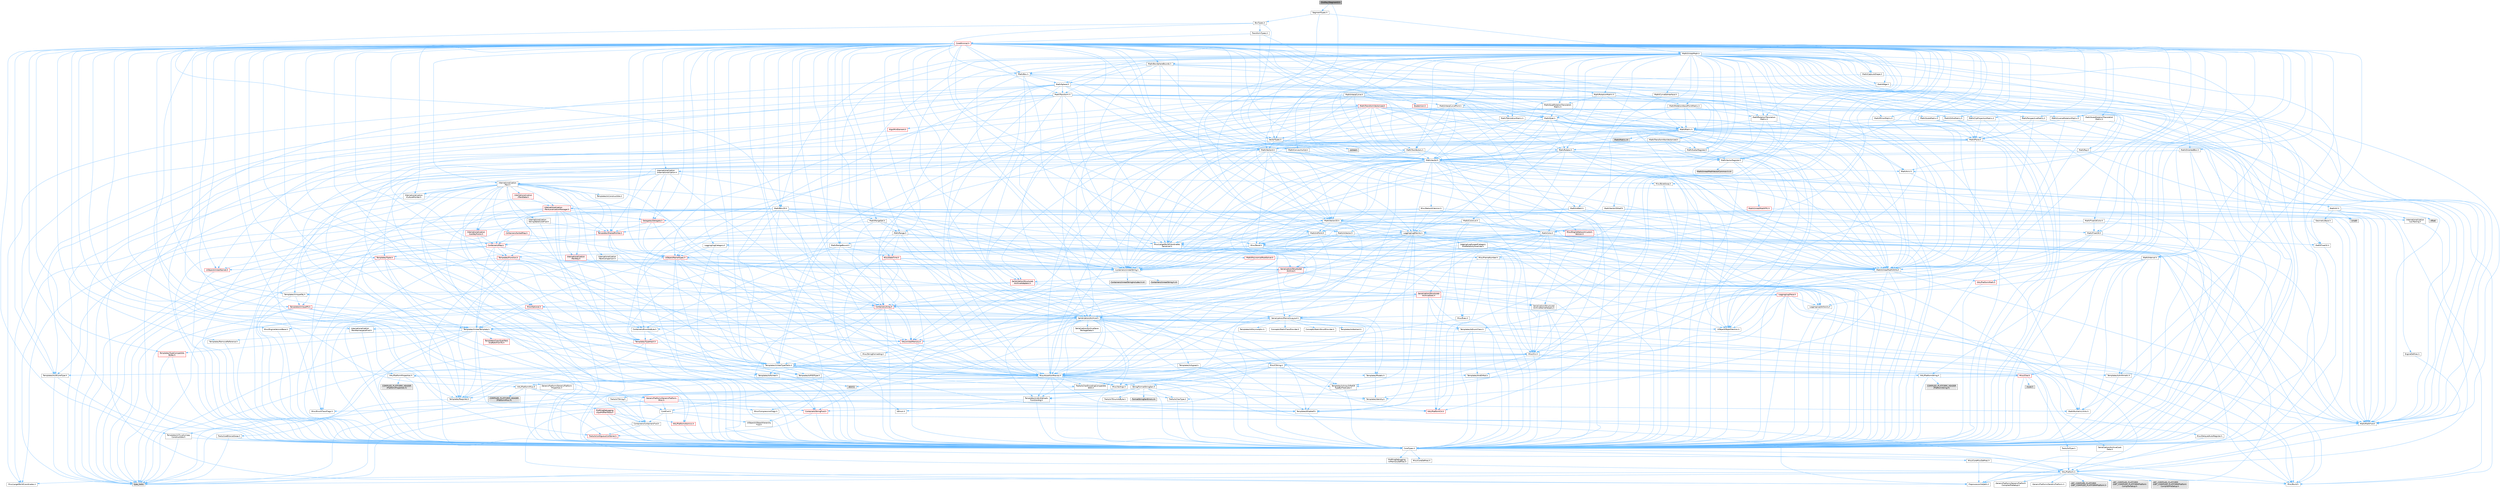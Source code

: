 digraph "DistRay3Segment3.h"
{
 // INTERACTIVE_SVG=YES
 // LATEX_PDF_SIZE
  bgcolor="transparent";
  edge [fontname=Helvetica,fontsize=10,labelfontname=Helvetica,labelfontsize=10];
  node [fontname=Helvetica,fontsize=10,shape=box,height=0.2,width=0.4];
  Node1 [id="Node000001",label="DistRay3Segment3.h",height=0.2,width=0.4,color="gray40", fillcolor="grey60", style="filled", fontcolor="black",tooltip=" "];
  Node1 -> Node2 [id="edge1_Node000001_Node000002",color="steelblue1",style="solid",tooltip=" "];
  Node2 [id="Node000002",label="VectorTypes.h",height=0.2,width=0.4,color="grey40", fillcolor="white", style="filled",URL="$d4/d5b/VectorTypes_8h.html",tooltip=" "];
  Node2 -> Node3 [id="edge2_Node000002_Node000003",color="steelblue1",style="solid",tooltip=" "];
  Node3 [id="Node000003",label="Math/Vector.h",height=0.2,width=0.4,color="grey40", fillcolor="white", style="filled",URL="$d6/dbe/Vector_8h.html",tooltip=" "];
  Node3 -> Node4 [id="edge3_Node000003_Node000004",color="steelblue1",style="solid",tooltip=" "];
  Node4 [id="Node000004",label="CoreTypes.h",height=0.2,width=0.4,color="grey40", fillcolor="white", style="filled",URL="$dc/dec/CoreTypes_8h.html",tooltip=" "];
  Node4 -> Node5 [id="edge4_Node000004_Node000005",color="steelblue1",style="solid",tooltip=" "];
  Node5 [id="Node000005",label="HAL/Platform.h",height=0.2,width=0.4,color="grey40", fillcolor="white", style="filled",URL="$d9/dd0/Platform_8h.html",tooltip=" "];
  Node5 -> Node6 [id="edge5_Node000005_Node000006",color="steelblue1",style="solid",tooltip=" "];
  Node6 [id="Node000006",label="Misc/Build.h",height=0.2,width=0.4,color="grey40", fillcolor="white", style="filled",URL="$d3/dbb/Build_8h.html",tooltip=" "];
  Node5 -> Node7 [id="edge6_Node000005_Node000007",color="steelblue1",style="solid",tooltip=" "];
  Node7 [id="Node000007",label="Misc/LargeWorldCoordinates.h",height=0.2,width=0.4,color="grey40", fillcolor="white", style="filled",URL="$d2/dcb/LargeWorldCoordinates_8h.html",tooltip=" "];
  Node5 -> Node8 [id="edge7_Node000005_Node000008",color="steelblue1",style="solid",tooltip=" "];
  Node8 [id="Node000008",label="type_traits",height=0.2,width=0.4,color="grey60", fillcolor="#E0E0E0", style="filled",tooltip=" "];
  Node5 -> Node9 [id="edge8_Node000005_Node000009",color="steelblue1",style="solid",tooltip=" "];
  Node9 [id="Node000009",label="PreprocessorHelpers.h",height=0.2,width=0.4,color="grey40", fillcolor="white", style="filled",URL="$db/ddb/PreprocessorHelpers_8h.html",tooltip=" "];
  Node5 -> Node10 [id="edge9_Node000005_Node000010",color="steelblue1",style="solid",tooltip=" "];
  Node10 [id="Node000010",label="UBT_COMPILED_PLATFORM\l/UBT_COMPILED_PLATFORMPlatform\lCompilerPreSetup.h",height=0.2,width=0.4,color="grey60", fillcolor="#E0E0E0", style="filled",tooltip=" "];
  Node5 -> Node11 [id="edge10_Node000005_Node000011",color="steelblue1",style="solid",tooltip=" "];
  Node11 [id="Node000011",label="GenericPlatform/GenericPlatform\lCompilerPreSetup.h",height=0.2,width=0.4,color="grey40", fillcolor="white", style="filled",URL="$d9/dc8/GenericPlatformCompilerPreSetup_8h.html",tooltip=" "];
  Node5 -> Node12 [id="edge11_Node000005_Node000012",color="steelblue1",style="solid",tooltip=" "];
  Node12 [id="Node000012",label="GenericPlatform/GenericPlatform.h",height=0.2,width=0.4,color="grey40", fillcolor="white", style="filled",URL="$d6/d84/GenericPlatform_8h.html",tooltip=" "];
  Node5 -> Node13 [id="edge12_Node000005_Node000013",color="steelblue1",style="solid",tooltip=" "];
  Node13 [id="Node000013",label="UBT_COMPILED_PLATFORM\l/UBT_COMPILED_PLATFORMPlatform.h",height=0.2,width=0.4,color="grey60", fillcolor="#E0E0E0", style="filled",tooltip=" "];
  Node5 -> Node14 [id="edge13_Node000005_Node000014",color="steelblue1",style="solid",tooltip=" "];
  Node14 [id="Node000014",label="UBT_COMPILED_PLATFORM\l/UBT_COMPILED_PLATFORMPlatform\lCompilerSetup.h",height=0.2,width=0.4,color="grey60", fillcolor="#E0E0E0", style="filled",tooltip=" "];
  Node4 -> Node15 [id="edge14_Node000004_Node000015",color="steelblue1",style="solid",tooltip=" "];
  Node15 [id="Node000015",label="ProfilingDebugging\l/UMemoryDefines.h",height=0.2,width=0.4,color="grey40", fillcolor="white", style="filled",URL="$d2/da2/UMemoryDefines_8h.html",tooltip=" "];
  Node4 -> Node16 [id="edge15_Node000004_Node000016",color="steelblue1",style="solid",tooltip=" "];
  Node16 [id="Node000016",label="Misc/CoreMiscDefines.h",height=0.2,width=0.4,color="grey40", fillcolor="white", style="filled",URL="$da/d38/CoreMiscDefines_8h.html",tooltip=" "];
  Node16 -> Node5 [id="edge16_Node000016_Node000005",color="steelblue1",style="solid",tooltip=" "];
  Node16 -> Node9 [id="edge17_Node000016_Node000009",color="steelblue1",style="solid",tooltip=" "];
  Node4 -> Node17 [id="edge18_Node000004_Node000017",color="steelblue1",style="solid",tooltip=" "];
  Node17 [id="Node000017",label="Misc/CoreDefines.h",height=0.2,width=0.4,color="grey40", fillcolor="white", style="filled",URL="$d3/dd2/CoreDefines_8h.html",tooltip=" "];
  Node3 -> Node18 [id="edge19_Node000003_Node000018",color="steelblue1",style="solid",tooltip=" "];
  Node18 [id="Node000018",label="Misc/AssertionMacros.h",height=0.2,width=0.4,color="grey40", fillcolor="white", style="filled",URL="$d0/dfa/AssertionMacros_8h.html",tooltip=" "];
  Node18 -> Node4 [id="edge20_Node000018_Node000004",color="steelblue1",style="solid",tooltip=" "];
  Node18 -> Node5 [id="edge21_Node000018_Node000005",color="steelblue1",style="solid",tooltip=" "];
  Node18 -> Node19 [id="edge22_Node000018_Node000019",color="steelblue1",style="solid",tooltip=" "];
  Node19 [id="Node000019",label="HAL/PlatformMisc.h",height=0.2,width=0.4,color="grey40", fillcolor="white", style="filled",URL="$d0/df5/PlatformMisc_8h.html",tooltip=" "];
  Node19 -> Node4 [id="edge23_Node000019_Node000004",color="steelblue1",style="solid",tooltip=" "];
  Node19 -> Node20 [id="edge24_Node000019_Node000020",color="steelblue1",style="solid",tooltip=" "];
  Node20 [id="Node000020",label="GenericPlatform/GenericPlatform\lMisc.h",height=0.2,width=0.4,color="red", fillcolor="#FFF0F0", style="filled",URL="$db/d9a/GenericPlatformMisc_8h.html",tooltip=" "];
  Node20 -> Node21 [id="edge25_Node000020_Node000021",color="steelblue1",style="solid",tooltip=" "];
  Node21 [id="Node000021",label="Containers/StringFwd.h",height=0.2,width=0.4,color="red", fillcolor="#FFF0F0", style="filled",URL="$df/d37/StringFwd_8h.html",tooltip=" "];
  Node21 -> Node4 [id="edge26_Node000021_Node000004",color="steelblue1",style="solid",tooltip=" "];
  Node21 -> Node24 [id="edge27_Node000021_Node000024",color="steelblue1",style="solid",tooltip=" "];
  Node24 [id="Node000024",label="Traits/IsContiguousContainer.h",height=0.2,width=0.4,color="red", fillcolor="#FFF0F0", style="filled",URL="$d5/d3c/IsContiguousContainer_8h.html",tooltip=" "];
  Node24 -> Node4 [id="edge28_Node000024_Node000004",color="steelblue1",style="solid",tooltip=" "];
  Node20 -> Node26 [id="edge29_Node000020_Node000026",color="steelblue1",style="solid",tooltip=" "];
  Node26 [id="Node000026",label="CoreFwd.h",height=0.2,width=0.4,color="grey40", fillcolor="white", style="filled",URL="$d1/d1e/CoreFwd_8h.html",tooltip=" "];
  Node26 -> Node4 [id="edge30_Node000026_Node000004",color="steelblue1",style="solid",tooltip=" "];
  Node26 -> Node27 [id="edge31_Node000026_Node000027",color="steelblue1",style="solid",tooltip=" "];
  Node27 [id="Node000027",label="Containers/ContainersFwd.h",height=0.2,width=0.4,color="grey40", fillcolor="white", style="filled",URL="$d4/d0a/ContainersFwd_8h.html",tooltip=" "];
  Node27 -> Node5 [id="edge32_Node000027_Node000005",color="steelblue1",style="solid",tooltip=" "];
  Node27 -> Node4 [id="edge33_Node000027_Node000004",color="steelblue1",style="solid",tooltip=" "];
  Node27 -> Node24 [id="edge34_Node000027_Node000024",color="steelblue1",style="solid",tooltip=" "];
  Node26 -> Node28 [id="edge35_Node000026_Node000028",color="steelblue1",style="solid",tooltip=" "];
  Node28 [id="Node000028",label="Math/MathFwd.h",height=0.2,width=0.4,color="grey40", fillcolor="white", style="filled",URL="$d2/d10/MathFwd_8h.html",tooltip=" "];
  Node28 -> Node5 [id="edge36_Node000028_Node000005",color="steelblue1",style="solid",tooltip=" "];
  Node26 -> Node29 [id="edge37_Node000026_Node000029",color="steelblue1",style="solid",tooltip=" "];
  Node29 [id="Node000029",label="UObject/UObjectHierarchy\lFwd.h",height=0.2,width=0.4,color="grey40", fillcolor="white", style="filled",URL="$d3/d13/UObjectHierarchyFwd_8h.html",tooltip=" "];
  Node20 -> Node4 [id="edge38_Node000020_Node000004",color="steelblue1",style="solid",tooltip=" "];
  Node20 -> Node31 [id="edge39_Node000020_Node000031",color="steelblue1",style="solid",tooltip=" "];
  Node31 [id="Node000031",label="HAL/PlatformCrt.h",height=0.2,width=0.4,color="red", fillcolor="#FFF0F0", style="filled",URL="$d8/d75/PlatformCrt_8h.html",tooltip=" "];
  Node20 -> Node41 [id="edge40_Node000020_Node000041",color="steelblue1",style="solid",tooltip=" "];
  Node41 [id="Node000041",label="Math/NumericLimits.h",height=0.2,width=0.4,color="grey40", fillcolor="white", style="filled",URL="$df/d1b/NumericLimits_8h.html",tooltip=" "];
  Node41 -> Node4 [id="edge41_Node000041_Node000004",color="steelblue1",style="solid",tooltip=" "];
  Node20 -> Node42 [id="edge42_Node000020_Node000042",color="steelblue1",style="solid",tooltip=" "];
  Node42 [id="Node000042",label="Misc/CompressionFlags.h",height=0.2,width=0.4,color="grey40", fillcolor="white", style="filled",URL="$d9/d76/CompressionFlags_8h.html",tooltip=" "];
  Node20 -> Node43 [id="edge43_Node000020_Node000043",color="steelblue1",style="solid",tooltip=" "];
  Node43 [id="Node000043",label="Misc/EnumClassFlags.h",height=0.2,width=0.4,color="grey40", fillcolor="white", style="filled",URL="$d8/de7/EnumClassFlags_8h.html",tooltip=" "];
  Node19 -> Node46 [id="edge44_Node000019_Node000046",color="steelblue1",style="solid",tooltip=" "];
  Node46 [id="Node000046",label="COMPILED_PLATFORM_HEADER\l(PlatformMisc.h)",height=0.2,width=0.4,color="grey60", fillcolor="#E0E0E0", style="filled",tooltip=" "];
  Node19 -> Node47 [id="edge45_Node000019_Node000047",color="steelblue1",style="solid",tooltip=" "];
  Node47 [id="Node000047",label="ProfilingDebugging\l/CpuProfilerTrace.h",height=0.2,width=0.4,color="red", fillcolor="#FFF0F0", style="filled",URL="$da/dcb/CpuProfilerTrace_8h.html",tooltip=" "];
  Node47 -> Node4 [id="edge46_Node000047_Node000004",color="steelblue1",style="solid",tooltip=" "];
  Node47 -> Node27 [id="edge47_Node000047_Node000027",color="steelblue1",style="solid",tooltip=" "];
  Node47 -> Node48 [id="edge48_Node000047_Node000048",color="steelblue1",style="solid",tooltip=" "];
  Node48 [id="Node000048",label="HAL/PlatformAtomics.h",height=0.2,width=0.4,color="red", fillcolor="#FFF0F0", style="filled",URL="$d3/d36/PlatformAtomics_8h.html",tooltip=" "];
  Node48 -> Node4 [id="edge49_Node000048_Node000004",color="steelblue1",style="solid",tooltip=" "];
  Node47 -> Node9 [id="edge50_Node000047_Node000009",color="steelblue1",style="solid",tooltip=" "];
  Node47 -> Node6 [id="edge51_Node000047_Node000006",color="steelblue1",style="solid",tooltip=" "];
  Node18 -> Node9 [id="edge52_Node000018_Node000009",color="steelblue1",style="solid",tooltip=" "];
  Node18 -> Node55 [id="edge53_Node000018_Node000055",color="steelblue1",style="solid",tooltip=" "];
  Node55 [id="Node000055",label="Templates/EnableIf.h",height=0.2,width=0.4,color="grey40", fillcolor="white", style="filled",URL="$d7/d60/EnableIf_8h.html",tooltip=" "];
  Node55 -> Node4 [id="edge54_Node000055_Node000004",color="steelblue1",style="solid",tooltip=" "];
  Node18 -> Node56 [id="edge55_Node000018_Node000056",color="steelblue1",style="solid",tooltip=" "];
  Node56 [id="Node000056",label="Templates/IsArrayOrRefOf\lTypeByPredicate.h",height=0.2,width=0.4,color="grey40", fillcolor="white", style="filled",URL="$d6/da1/IsArrayOrRefOfTypeByPredicate_8h.html",tooltip=" "];
  Node56 -> Node4 [id="edge56_Node000056_Node000004",color="steelblue1",style="solid",tooltip=" "];
  Node18 -> Node57 [id="edge57_Node000018_Node000057",color="steelblue1",style="solid",tooltip=" "];
  Node57 [id="Node000057",label="Templates/IsValidVariadic\lFunctionArg.h",height=0.2,width=0.4,color="grey40", fillcolor="white", style="filled",URL="$d0/dc8/IsValidVariadicFunctionArg_8h.html",tooltip=" "];
  Node57 -> Node4 [id="edge58_Node000057_Node000004",color="steelblue1",style="solid",tooltip=" "];
  Node57 -> Node58 [id="edge59_Node000057_Node000058",color="steelblue1",style="solid",tooltip=" "];
  Node58 [id="Node000058",label="IsEnum.h",height=0.2,width=0.4,color="grey40", fillcolor="white", style="filled",URL="$d4/de5/IsEnum_8h.html",tooltip=" "];
  Node57 -> Node8 [id="edge60_Node000057_Node000008",color="steelblue1",style="solid",tooltip=" "];
  Node18 -> Node59 [id="edge61_Node000018_Node000059",color="steelblue1",style="solid",tooltip=" "];
  Node59 [id="Node000059",label="Traits/IsCharEncodingCompatible\lWith.h",height=0.2,width=0.4,color="grey40", fillcolor="white", style="filled",URL="$df/dd1/IsCharEncodingCompatibleWith_8h.html",tooltip=" "];
  Node59 -> Node8 [id="edge62_Node000059_Node000008",color="steelblue1",style="solid",tooltip=" "];
  Node59 -> Node60 [id="edge63_Node000059_Node000060",color="steelblue1",style="solid",tooltip=" "];
  Node60 [id="Node000060",label="Traits/IsCharType.h",height=0.2,width=0.4,color="grey40", fillcolor="white", style="filled",URL="$db/d51/IsCharType_8h.html",tooltip=" "];
  Node60 -> Node4 [id="edge64_Node000060_Node000004",color="steelblue1",style="solid",tooltip=" "];
  Node18 -> Node61 [id="edge65_Node000018_Node000061",color="steelblue1",style="solid",tooltip=" "];
  Node61 [id="Node000061",label="Misc/VarArgs.h",height=0.2,width=0.4,color="grey40", fillcolor="white", style="filled",URL="$d5/d6f/VarArgs_8h.html",tooltip=" "];
  Node61 -> Node4 [id="edge66_Node000061_Node000004",color="steelblue1",style="solid",tooltip=" "];
  Node18 -> Node62 [id="edge67_Node000018_Node000062",color="steelblue1",style="solid",tooltip=" "];
  Node62 [id="Node000062",label="String/FormatStringSan.h",height=0.2,width=0.4,color="grey40", fillcolor="white", style="filled",URL="$d3/d8b/FormatStringSan_8h.html",tooltip=" "];
  Node62 -> Node8 [id="edge68_Node000062_Node000008",color="steelblue1",style="solid",tooltip=" "];
  Node62 -> Node4 [id="edge69_Node000062_Node000004",color="steelblue1",style="solid",tooltip=" "];
  Node62 -> Node63 [id="edge70_Node000062_Node000063",color="steelblue1",style="solid",tooltip=" "];
  Node63 [id="Node000063",label="Templates/Requires.h",height=0.2,width=0.4,color="grey40", fillcolor="white", style="filled",URL="$dc/d96/Requires_8h.html",tooltip=" "];
  Node63 -> Node55 [id="edge71_Node000063_Node000055",color="steelblue1",style="solid",tooltip=" "];
  Node63 -> Node8 [id="edge72_Node000063_Node000008",color="steelblue1",style="solid",tooltip=" "];
  Node62 -> Node64 [id="edge73_Node000062_Node000064",color="steelblue1",style="solid",tooltip=" "];
  Node64 [id="Node000064",label="Templates/Identity.h",height=0.2,width=0.4,color="grey40", fillcolor="white", style="filled",URL="$d0/dd5/Identity_8h.html",tooltip=" "];
  Node62 -> Node57 [id="edge74_Node000062_Node000057",color="steelblue1",style="solid",tooltip=" "];
  Node62 -> Node60 [id="edge75_Node000062_Node000060",color="steelblue1",style="solid",tooltip=" "];
  Node62 -> Node65 [id="edge76_Node000062_Node000065",color="steelblue1",style="solid",tooltip=" "];
  Node65 [id="Node000065",label="Traits/IsTEnumAsByte.h",height=0.2,width=0.4,color="grey40", fillcolor="white", style="filled",URL="$d1/de6/IsTEnumAsByte_8h.html",tooltip=" "];
  Node62 -> Node66 [id="edge77_Node000062_Node000066",color="steelblue1",style="solid",tooltip=" "];
  Node66 [id="Node000066",label="Traits/IsTString.h",height=0.2,width=0.4,color="grey40", fillcolor="white", style="filled",URL="$d0/df8/IsTString_8h.html",tooltip=" "];
  Node66 -> Node27 [id="edge78_Node000066_Node000027",color="steelblue1",style="solid",tooltip=" "];
  Node62 -> Node27 [id="edge79_Node000062_Node000027",color="steelblue1",style="solid",tooltip=" "];
  Node62 -> Node67 [id="edge80_Node000062_Node000067",color="steelblue1",style="solid",tooltip=" "];
  Node67 [id="Node000067",label="FormatStringSanErrors.inl",height=0.2,width=0.4,color="grey60", fillcolor="#E0E0E0", style="filled",tooltip=" "];
  Node18 -> Node68 [id="edge81_Node000018_Node000068",color="steelblue1",style="solid",tooltip=" "];
  Node68 [id="Node000068",label="atomic",height=0.2,width=0.4,color="grey60", fillcolor="#E0E0E0", style="filled",tooltip=" "];
  Node3 -> Node28 [id="edge82_Node000003_Node000028",color="steelblue1",style="solid",tooltip=" "];
  Node3 -> Node41 [id="edge83_Node000003_Node000041",color="steelblue1",style="solid",tooltip=" "];
  Node3 -> Node69 [id="edge84_Node000003_Node000069",color="steelblue1",style="solid",tooltip=" "];
  Node69 [id="Node000069",label="Misc/Crc.h",height=0.2,width=0.4,color="grey40", fillcolor="white", style="filled",URL="$d4/dd2/Crc_8h.html",tooltip=" "];
  Node69 -> Node4 [id="edge85_Node000069_Node000004",color="steelblue1",style="solid",tooltip=" "];
  Node69 -> Node70 [id="edge86_Node000069_Node000070",color="steelblue1",style="solid",tooltip=" "];
  Node70 [id="Node000070",label="HAL/PlatformString.h",height=0.2,width=0.4,color="grey40", fillcolor="white", style="filled",URL="$db/db5/PlatformString_8h.html",tooltip=" "];
  Node70 -> Node4 [id="edge87_Node000070_Node000004",color="steelblue1",style="solid",tooltip=" "];
  Node70 -> Node71 [id="edge88_Node000070_Node000071",color="steelblue1",style="solid",tooltip=" "];
  Node71 [id="Node000071",label="COMPILED_PLATFORM_HEADER\l(PlatformString.h)",height=0.2,width=0.4,color="grey60", fillcolor="#E0E0E0", style="filled",tooltip=" "];
  Node69 -> Node18 [id="edge89_Node000069_Node000018",color="steelblue1",style="solid",tooltip=" "];
  Node69 -> Node72 [id="edge90_Node000069_Node000072",color="steelblue1",style="solid",tooltip=" "];
  Node72 [id="Node000072",label="Misc/CString.h",height=0.2,width=0.4,color="grey40", fillcolor="white", style="filled",URL="$d2/d49/CString_8h.html",tooltip=" "];
  Node72 -> Node4 [id="edge91_Node000072_Node000004",color="steelblue1",style="solid",tooltip=" "];
  Node72 -> Node31 [id="edge92_Node000072_Node000031",color="steelblue1",style="solid",tooltip=" "];
  Node72 -> Node70 [id="edge93_Node000072_Node000070",color="steelblue1",style="solid",tooltip=" "];
  Node72 -> Node18 [id="edge94_Node000072_Node000018",color="steelblue1",style="solid",tooltip=" "];
  Node72 -> Node73 [id="edge95_Node000072_Node000073",color="steelblue1",style="solid",tooltip=" "];
  Node73 [id="Node000073",label="Misc/Char.h",height=0.2,width=0.4,color="red", fillcolor="#FFF0F0", style="filled",URL="$d0/d58/Char_8h.html",tooltip=" "];
  Node73 -> Node4 [id="edge96_Node000073_Node000004",color="steelblue1",style="solid",tooltip=" "];
  Node73 -> Node74 [id="edge97_Node000073_Node000074",color="steelblue1",style="solid",tooltip=" "];
  Node74 [id="Node000074",label="Traits/IntType.h",height=0.2,width=0.4,color="grey40", fillcolor="white", style="filled",URL="$d7/deb/IntType_8h.html",tooltip=" "];
  Node74 -> Node5 [id="edge98_Node000074_Node000005",color="steelblue1",style="solid",tooltip=" "];
  Node73 -> Node75 [id="edge99_Node000073_Node000075",color="steelblue1",style="solid",tooltip=" "];
  Node75 [id="Node000075",label="ctype.h",height=0.2,width=0.4,color="grey60", fillcolor="#E0E0E0", style="filled",tooltip=" "];
  Node73 -> Node8 [id="edge100_Node000073_Node000008",color="steelblue1",style="solid",tooltip=" "];
  Node72 -> Node61 [id="edge101_Node000072_Node000061",color="steelblue1",style="solid",tooltip=" "];
  Node72 -> Node56 [id="edge102_Node000072_Node000056",color="steelblue1",style="solid",tooltip=" "];
  Node72 -> Node57 [id="edge103_Node000072_Node000057",color="steelblue1",style="solid",tooltip=" "];
  Node72 -> Node59 [id="edge104_Node000072_Node000059",color="steelblue1",style="solid",tooltip=" "];
  Node69 -> Node73 [id="edge105_Node000069_Node000073",color="steelblue1",style="solid",tooltip=" "];
  Node69 -> Node77 [id="edge106_Node000069_Node000077",color="steelblue1",style="solid",tooltip=" "];
  Node77 [id="Node000077",label="Templates/UnrealTypeTraits.h",height=0.2,width=0.4,color="grey40", fillcolor="white", style="filled",URL="$d2/d2d/UnrealTypeTraits_8h.html",tooltip=" "];
  Node77 -> Node4 [id="edge107_Node000077_Node000004",color="steelblue1",style="solid",tooltip=" "];
  Node77 -> Node78 [id="edge108_Node000077_Node000078",color="steelblue1",style="solid",tooltip=" "];
  Node78 [id="Node000078",label="Templates/IsPointer.h",height=0.2,width=0.4,color="grey40", fillcolor="white", style="filled",URL="$d7/d05/IsPointer_8h.html",tooltip=" "];
  Node78 -> Node4 [id="edge109_Node000078_Node000004",color="steelblue1",style="solid",tooltip=" "];
  Node77 -> Node18 [id="edge110_Node000077_Node000018",color="steelblue1",style="solid",tooltip=" "];
  Node77 -> Node79 [id="edge111_Node000077_Node000079",color="steelblue1",style="solid",tooltip=" "];
  Node79 [id="Node000079",label="Templates/AndOrNot.h",height=0.2,width=0.4,color="grey40", fillcolor="white", style="filled",URL="$db/d0a/AndOrNot_8h.html",tooltip=" "];
  Node79 -> Node4 [id="edge112_Node000079_Node000004",color="steelblue1",style="solid",tooltip=" "];
  Node77 -> Node55 [id="edge113_Node000077_Node000055",color="steelblue1",style="solid",tooltip=" "];
  Node77 -> Node80 [id="edge114_Node000077_Node000080",color="steelblue1",style="solid",tooltip=" "];
  Node80 [id="Node000080",label="Templates/IsArithmetic.h",height=0.2,width=0.4,color="grey40", fillcolor="white", style="filled",URL="$d2/d5d/IsArithmetic_8h.html",tooltip=" "];
  Node80 -> Node4 [id="edge115_Node000080_Node000004",color="steelblue1",style="solid",tooltip=" "];
  Node77 -> Node58 [id="edge116_Node000077_Node000058",color="steelblue1",style="solid",tooltip=" "];
  Node77 -> Node81 [id="edge117_Node000077_Node000081",color="steelblue1",style="solid",tooltip=" "];
  Node81 [id="Node000081",label="Templates/Models.h",height=0.2,width=0.4,color="grey40", fillcolor="white", style="filled",URL="$d3/d0c/Models_8h.html",tooltip=" "];
  Node81 -> Node64 [id="edge118_Node000081_Node000064",color="steelblue1",style="solid",tooltip=" "];
  Node77 -> Node82 [id="edge119_Node000077_Node000082",color="steelblue1",style="solid",tooltip=" "];
  Node82 [id="Node000082",label="Templates/IsPODType.h",height=0.2,width=0.4,color="grey40", fillcolor="white", style="filled",URL="$d7/db1/IsPODType_8h.html",tooltip=" "];
  Node82 -> Node4 [id="edge120_Node000082_Node000004",color="steelblue1",style="solid",tooltip=" "];
  Node77 -> Node83 [id="edge121_Node000077_Node000083",color="steelblue1",style="solid",tooltip=" "];
  Node83 [id="Node000083",label="Templates/IsUECoreType.h",height=0.2,width=0.4,color="grey40", fillcolor="white", style="filled",URL="$d1/db8/IsUECoreType_8h.html",tooltip=" "];
  Node83 -> Node4 [id="edge122_Node000083_Node000004",color="steelblue1",style="solid",tooltip=" "];
  Node83 -> Node8 [id="edge123_Node000083_Node000008",color="steelblue1",style="solid",tooltip=" "];
  Node77 -> Node84 [id="edge124_Node000077_Node000084",color="steelblue1",style="solid",tooltip=" "];
  Node84 [id="Node000084",label="Templates/IsTriviallyCopy\lConstructible.h",height=0.2,width=0.4,color="grey40", fillcolor="white", style="filled",URL="$d3/d78/IsTriviallyCopyConstructible_8h.html",tooltip=" "];
  Node84 -> Node4 [id="edge125_Node000084_Node000004",color="steelblue1",style="solid",tooltip=" "];
  Node84 -> Node8 [id="edge126_Node000084_Node000008",color="steelblue1",style="solid",tooltip=" "];
  Node69 -> Node60 [id="edge127_Node000069_Node000060",color="steelblue1",style="solid",tooltip=" "];
  Node3 -> Node85 [id="edge128_Node000003_Node000085",color="steelblue1",style="solid",tooltip=" "];
  Node85 [id="Node000085",label="Math/UnrealMathUtility.h",height=0.2,width=0.4,color="grey40", fillcolor="white", style="filled",URL="$db/db8/UnrealMathUtility_8h.html",tooltip=" "];
  Node85 -> Node4 [id="edge129_Node000085_Node000004",color="steelblue1",style="solid",tooltip=" "];
  Node85 -> Node18 [id="edge130_Node000085_Node000018",color="steelblue1",style="solid",tooltip=" "];
  Node85 -> Node86 [id="edge131_Node000085_Node000086",color="steelblue1",style="solid",tooltip=" "];
  Node86 [id="Node000086",label="HAL/PlatformMath.h",height=0.2,width=0.4,color="red", fillcolor="#FFF0F0", style="filled",URL="$dc/d53/PlatformMath_8h.html",tooltip=" "];
  Node86 -> Node4 [id="edge132_Node000086_Node000004",color="steelblue1",style="solid",tooltip=" "];
  Node85 -> Node28 [id="edge133_Node000085_Node000028",color="steelblue1",style="solid",tooltip=" "];
  Node85 -> Node64 [id="edge134_Node000085_Node000064",color="steelblue1",style="solid",tooltip=" "];
  Node85 -> Node63 [id="edge135_Node000085_Node000063",color="steelblue1",style="solid",tooltip=" "];
  Node3 -> Node97 [id="edge136_Node000003_Node000097",color="steelblue1",style="solid",tooltip=" "];
  Node97 [id="Node000097",label="Containers/UnrealString.h",height=0.2,width=0.4,color="grey40", fillcolor="white", style="filled",URL="$d5/dba/UnrealString_8h.html",tooltip=" "];
  Node97 -> Node98 [id="edge137_Node000097_Node000098",color="steelblue1",style="solid",tooltip=" "];
  Node98 [id="Node000098",label="Containers/UnrealStringIncludes.h.inl",height=0.2,width=0.4,color="grey60", fillcolor="#E0E0E0", style="filled",tooltip=" "];
  Node97 -> Node99 [id="edge138_Node000097_Node000099",color="steelblue1",style="solid",tooltip=" "];
  Node99 [id="Node000099",label="Containers/UnrealString.h.inl",height=0.2,width=0.4,color="grey60", fillcolor="#E0E0E0", style="filled",tooltip=" "];
  Node97 -> Node100 [id="edge139_Node000097_Node000100",color="steelblue1",style="solid",tooltip=" "];
  Node100 [id="Node000100",label="Misc/StringFormatArg.h",height=0.2,width=0.4,color="grey40", fillcolor="white", style="filled",URL="$d2/d16/StringFormatArg_8h.html",tooltip=" "];
  Node100 -> Node27 [id="edge140_Node000100_Node000027",color="steelblue1",style="solid",tooltip=" "];
  Node3 -> Node101 [id="edge141_Node000003_Node000101",color="steelblue1",style="solid",tooltip=" "];
  Node101 [id="Node000101",label="Misc/Parse.h",height=0.2,width=0.4,color="grey40", fillcolor="white", style="filled",URL="$dc/d71/Parse_8h.html",tooltip=" "];
  Node101 -> Node21 [id="edge142_Node000101_Node000021",color="steelblue1",style="solid",tooltip=" "];
  Node101 -> Node97 [id="edge143_Node000101_Node000097",color="steelblue1",style="solid",tooltip=" "];
  Node101 -> Node4 [id="edge144_Node000101_Node000004",color="steelblue1",style="solid",tooltip=" "];
  Node101 -> Node31 [id="edge145_Node000101_Node000031",color="steelblue1",style="solid",tooltip=" "];
  Node101 -> Node6 [id="edge146_Node000101_Node000006",color="steelblue1",style="solid",tooltip=" "];
  Node101 -> Node43 [id="edge147_Node000101_Node000043",color="steelblue1",style="solid",tooltip=" "];
  Node101 -> Node102 [id="edge148_Node000101_Node000102",color="steelblue1",style="solid",tooltip=" "];
  Node102 [id="Node000102",label="Templates/Function.h",height=0.2,width=0.4,color="red", fillcolor="#FFF0F0", style="filled",URL="$df/df5/Function_8h.html",tooltip=" "];
  Node102 -> Node4 [id="edge149_Node000102_Node000004",color="steelblue1",style="solid",tooltip=" "];
  Node102 -> Node18 [id="edge150_Node000102_Node000018",color="steelblue1",style="solid",tooltip=" "];
  Node102 -> Node105 [id="edge151_Node000102_Node000105",color="steelblue1",style="solid",tooltip=" "];
  Node105 [id="Node000105",label="HAL/UnrealMemory.h",height=0.2,width=0.4,color="red", fillcolor="#FFF0F0", style="filled",URL="$d9/d96/UnrealMemory_8h.html",tooltip=" "];
  Node105 -> Node4 [id="edge152_Node000105_Node000004",color="steelblue1",style="solid",tooltip=" "];
  Node105 -> Node78 [id="edge153_Node000105_Node000078",color="steelblue1",style="solid",tooltip=" "];
  Node102 -> Node77 [id="edge154_Node000102_Node000077",color="steelblue1",style="solid",tooltip=" "];
  Node102 -> Node122 [id="edge155_Node000102_Node000122",color="steelblue1",style="solid",tooltip=" "];
  Node122 [id="Node000122",label="Templates/UnrealTemplate.h",height=0.2,width=0.4,color="grey40", fillcolor="white", style="filled",URL="$d4/d24/UnrealTemplate_8h.html",tooltip=" "];
  Node122 -> Node4 [id="edge156_Node000122_Node000004",color="steelblue1",style="solid",tooltip=" "];
  Node122 -> Node78 [id="edge157_Node000122_Node000078",color="steelblue1",style="solid",tooltip=" "];
  Node122 -> Node105 [id="edge158_Node000122_Node000105",color="steelblue1",style="solid",tooltip=" "];
  Node122 -> Node123 [id="edge159_Node000122_Node000123",color="steelblue1",style="solid",tooltip=" "];
  Node123 [id="Node000123",label="Templates/CopyQualifiers\lAndRefsFromTo.h",height=0.2,width=0.4,color="red", fillcolor="#FFF0F0", style="filled",URL="$d3/db3/CopyQualifiersAndRefsFromTo_8h.html",tooltip=" "];
  Node122 -> Node77 [id="edge160_Node000122_Node000077",color="steelblue1",style="solid",tooltip=" "];
  Node122 -> Node89 [id="edge161_Node000122_Node000089",color="steelblue1",style="solid",tooltip=" "];
  Node89 [id="Node000089",label="Templates/RemoveReference.h",height=0.2,width=0.4,color="grey40", fillcolor="white", style="filled",URL="$da/dbe/RemoveReference_8h.html",tooltip=" "];
  Node89 -> Node4 [id="edge162_Node000089_Node000004",color="steelblue1",style="solid",tooltip=" "];
  Node122 -> Node63 [id="edge163_Node000122_Node000063",color="steelblue1",style="solid",tooltip=" "];
  Node122 -> Node94 [id="edge164_Node000122_Node000094",color="steelblue1",style="solid",tooltip=" "];
  Node94 [id="Node000094",label="Templates/TypeCompatible\lBytes.h",height=0.2,width=0.4,color="red", fillcolor="#FFF0F0", style="filled",URL="$df/d0a/TypeCompatibleBytes_8h.html",tooltip=" "];
  Node94 -> Node4 [id="edge165_Node000094_Node000004",color="steelblue1",style="solid",tooltip=" "];
  Node94 -> Node8 [id="edge166_Node000094_Node000008",color="steelblue1",style="solid",tooltip=" "];
  Node122 -> Node64 [id="edge167_Node000122_Node000064",color="steelblue1",style="solid",tooltip=" "];
  Node122 -> Node24 [id="edge168_Node000122_Node000024",color="steelblue1",style="solid",tooltip=" "];
  Node122 -> Node125 [id="edge169_Node000122_Node000125",color="steelblue1",style="solid",tooltip=" "];
  Node125 [id="Node000125",label="Traits/UseBitwiseSwap.h",height=0.2,width=0.4,color="grey40", fillcolor="white", style="filled",URL="$db/df3/UseBitwiseSwap_8h.html",tooltip=" "];
  Node125 -> Node4 [id="edge170_Node000125_Node000004",color="steelblue1",style="solid",tooltip=" "];
  Node125 -> Node8 [id="edge171_Node000125_Node000008",color="steelblue1",style="solid",tooltip=" "];
  Node122 -> Node8 [id="edge172_Node000122_Node000008",color="steelblue1",style="solid",tooltip=" "];
  Node102 -> Node63 [id="edge173_Node000102_Node000063",color="steelblue1",style="solid",tooltip=" "];
  Node102 -> Node85 [id="edge174_Node000102_Node000085",color="steelblue1",style="solid",tooltip=" "];
  Node102 -> Node8 [id="edge175_Node000102_Node000008",color="steelblue1",style="solid",tooltip=" "];
  Node3 -> Node126 [id="edge176_Node000003_Node000126",color="steelblue1",style="solid",tooltip=" "];
  Node126 [id="Node000126",label="Misc/LargeWorldCoordinates\lSerializer.h",height=0.2,width=0.4,color="grey40", fillcolor="white", style="filled",URL="$d7/df9/LargeWorldCoordinatesSerializer_8h.html",tooltip=" "];
  Node126 -> Node127 [id="edge177_Node000126_Node000127",color="steelblue1",style="solid",tooltip=" "];
  Node127 [id="Node000127",label="UObject/NameTypes.h",height=0.2,width=0.4,color="red", fillcolor="#FFF0F0", style="filled",URL="$d6/d35/NameTypes_8h.html",tooltip=" "];
  Node127 -> Node4 [id="edge178_Node000127_Node000004",color="steelblue1",style="solid",tooltip=" "];
  Node127 -> Node18 [id="edge179_Node000127_Node000018",color="steelblue1",style="solid",tooltip=" "];
  Node127 -> Node105 [id="edge180_Node000127_Node000105",color="steelblue1",style="solid",tooltip=" "];
  Node127 -> Node77 [id="edge181_Node000127_Node000077",color="steelblue1",style="solid",tooltip=" "];
  Node127 -> Node122 [id="edge182_Node000127_Node000122",color="steelblue1",style="solid",tooltip=" "];
  Node127 -> Node97 [id="edge183_Node000127_Node000097",color="steelblue1",style="solid",tooltip=" "];
  Node127 -> Node21 [id="edge184_Node000127_Node000021",color="steelblue1",style="solid",tooltip=" "];
  Node127 -> Node178 [id="edge185_Node000127_Node000178",color="steelblue1",style="solid",tooltip=" "];
  Node178 [id="Node000178",label="UObject/UnrealNames.h",height=0.2,width=0.4,color="red", fillcolor="#FFF0F0", style="filled",URL="$d8/db1/UnrealNames_8h.html",tooltip=" "];
  Node178 -> Node4 [id="edge186_Node000178_Node000004",color="steelblue1",style="solid",tooltip=" "];
  Node127 -> Node152 [id="edge187_Node000127_Node000152",color="steelblue1",style="solid",tooltip=" "];
  Node152 [id="Node000152",label="Serialization/MemoryLayout.h",height=0.2,width=0.4,color="grey40", fillcolor="white", style="filled",URL="$d7/d66/MemoryLayout_8h.html",tooltip=" "];
  Node152 -> Node153 [id="edge188_Node000152_Node000153",color="steelblue1",style="solid",tooltip=" "];
  Node153 [id="Node000153",label="Concepts/StaticClassProvider.h",height=0.2,width=0.4,color="grey40", fillcolor="white", style="filled",URL="$dd/d83/StaticClassProvider_8h.html",tooltip=" "];
  Node152 -> Node154 [id="edge189_Node000152_Node000154",color="steelblue1",style="solid",tooltip=" "];
  Node154 [id="Node000154",label="Concepts/StaticStructProvider.h",height=0.2,width=0.4,color="grey40", fillcolor="white", style="filled",URL="$d5/d77/StaticStructProvider_8h.html",tooltip=" "];
  Node152 -> Node155 [id="edge190_Node000152_Node000155",color="steelblue1",style="solid",tooltip=" "];
  Node155 [id="Node000155",label="Containers/EnumAsByte.h",height=0.2,width=0.4,color="grey40", fillcolor="white", style="filled",URL="$d6/d9a/EnumAsByte_8h.html",tooltip=" "];
  Node155 -> Node4 [id="edge191_Node000155_Node000004",color="steelblue1",style="solid",tooltip=" "];
  Node155 -> Node82 [id="edge192_Node000155_Node000082",color="steelblue1",style="solid",tooltip=" "];
  Node155 -> Node156 [id="edge193_Node000155_Node000156",color="steelblue1",style="solid",tooltip=" "];
  Node156 [id="Node000156",label="Templates/TypeHash.h",height=0.2,width=0.4,color="red", fillcolor="#FFF0F0", style="filled",URL="$d1/d62/TypeHash_8h.html",tooltip=" "];
  Node156 -> Node4 [id="edge194_Node000156_Node000004",color="steelblue1",style="solid",tooltip=" "];
  Node156 -> Node63 [id="edge195_Node000156_Node000063",color="steelblue1",style="solid",tooltip=" "];
  Node156 -> Node69 [id="edge196_Node000156_Node000069",color="steelblue1",style="solid",tooltip=" "];
  Node156 -> Node8 [id="edge197_Node000156_Node000008",color="steelblue1",style="solid",tooltip=" "];
  Node152 -> Node21 [id="edge198_Node000152_Node000021",color="steelblue1",style="solid",tooltip=" "];
  Node152 -> Node105 [id="edge199_Node000152_Node000105",color="steelblue1",style="solid",tooltip=" "];
  Node152 -> Node158 [id="edge200_Node000152_Node000158",color="steelblue1",style="solid",tooltip=" "];
  Node158 [id="Node000158",label="Misc/DelayedAutoRegister.h",height=0.2,width=0.4,color="grey40", fillcolor="white", style="filled",URL="$d1/dda/DelayedAutoRegister_8h.html",tooltip=" "];
  Node158 -> Node5 [id="edge201_Node000158_Node000005",color="steelblue1",style="solid",tooltip=" "];
  Node152 -> Node55 [id="edge202_Node000152_Node000055",color="steelblue1",style="solid",tooltip=" "];
  Node152 -> Node159 [id="edge203_Node000152_Node000159",color="steelblue1",style="solid",tooltip=" "];
  Node159 [id="Node000159",label="Templates/IsAbstract.h",height=0.2,width=0.4,color="grey40", fillcolor="white", style="filled",URL="$d8/db7/IsAbstract_8h.html",tooltip=" "];
  Node152 -> Node134 [id="edge204_Node000152_Node000134",color="steelblue1",style="solid",tooltip=" "];
  Node134 [id="Node000134",label="Templates/IsPolymorphic.h",height=0.2,width=0.4,color="grey40", fillcolor="white", style="filled",URL="$dc/d20/IsPolymorphic_8h.html",tooltip=" "];
  Node152 -> Node81 [id="edge205_Node000152_Node000081",color="steelblue1",style="solid",tooltip=" "];
  Node152 -> Node122 [id="edge206_Node000152_Node000122",color="steelblue1",style="solid",tooltip=" "];
  Node126 -> Node150 [id="edge207_Node000126_Node000150",color="steelblue1",style="solid",tooltip=" "];
  Node150 [id="Node000150",label="UObject/ObjectVersion.h",height=0.2,width=0.4,color="grey40", fillcolor="white", style="filled",URL="$da/d63/ObjectVersion_8h.html",tooltip=" "];
  Node150 -> Node4 [id="edge208_Node000150_Node000004",color="steelblue1",style="solid",tooltip=" "];
  Node126 -> Node186 [id="edge209_Node000126_Node000186",color="steelblue1",style="solid",tooltip=" "];
  Node186 [id="Node000186",label="Serialization/Structured\lArchive.h",height=0.2,width=0.4,color="red", fillcolor="#FFF0F0", style="filled",URL="$d9/d1e/StructuredArchive_8h.html",tooltip=" "];
  Node186 -> Node136 [id="edge210_Node000186_Node000136",color="steelblue1",style="solid",tooltip=" "];
  Node136 [id="Node000136",label="Containers/Array.h",height=0.2,width=0.4,color="red", fillcolor="#FFF0F0", style="filled",URL="$df/dd0/Array_8h.html",tooltip=" "];
  Node136 -> Node4 [id="edge211_Node000136_Node000004",color="steelblue1",style="solid",tooltip=" "];
  Node136 -> Node18 [id="edge212_Node000136_Node000018",color="steelblue1",style="solid",tooltip=" "];
  Node136 -> Node105 [id="edge213_Node000136_Node000105",color="steelblue1",style="solid",tooltip=" "];
  Node136 -> Node77 [id="edge214_Node000136_Node000077",color="steelblue1",style="solid",tooltip=" "];
  Node136 -> Node122 [id="edge215_Node000136_Node000122",color="steelblue1",style="solid",tooltip=" "];
  Node136 -> Node141 [id="edge216_Node000136_Node000141",color="steelblue1",style="solid",tooltip=" "];
  Node141 [id="Node000141",label="Serialization/Archive.h",height=0.2,width=0.4,color="grey40", fillcolor="white", style="filled",URL="$d7/d3b/Archive_8h.html",tooltip=" "];
  Node141 -> Node26 [id="edge217_Node000141_Node000026",color="steelblue1",style="solid",tooltip=" "];
  Node141 -> Node4 [id="edge218_Node000141_Node000004",color="steelblue1",style="solid",tooltip=" "];
  Node141 -> Node142 [id="edge219_Node000141_Node000142",color="steelblue1",style="solid",tooltip=" "];
  Node142 [id="Node000142",label="HAL/PlatformProperties.h",height=0.2,width=0.4,color="grey40", fillcolor="white", style="filled",URL="$d9/db0/PlatformProperties_8h.html",tooltip=" "];
  Node142 -> Node4 [id="edge220_Node000142_Node000004",color="steelblue1",style="solid",tooltip=" "];
  Node142 -> Node143 [id="edge221_Node000142_Node000143",color="steelblue1",style="solid",tooltip=" "];
  Node143 [id="Node000143",label="GenericPlatform/GenericPlatform\lProperties.h",height=0.2,width=0.4,color="grey40", fillcolor="white", style="filled",URL="$d2/dcd/GenericPlatformProperties_8h.html",tooltip=" "];
  Node143 -> Node4 [id="edge222_Node000143_Node000004",color="steelblue1",style="solid",tooltip=" "];
  Node143 -> Node20 [id="edge223_Node000143_Node000020",color="steelblue1",style="solid",tooltip=" "];
  Node142 -> Node144 [id="edge224_Node000142_Node000144",color="steelblue1",style="solid",tooltip=" "];
  Node144 [id="Node000144",label="COMPILED_PLATFORM_HEADER\l(PlatformProperties.h)",height=0.2,width=0.4,color="grey60", fillcolor="#E0E0E0", style="filled",tooltip=" "];
  Node141 -> Node145 [id="edge225_Node000141_Node000145",color="steelblue1",style="solid",tooltip=" "];
  Node145 [id="Node000145",label="Internationalization\l/TextNamespaceFwd.h",height=0.2,width=0.4,color="grey40", fillcolor="white", style="filled",URL="$d8/d97/TextNamespaceFwd_8h.html",tooltip=" "];
  Node145 -> Node4 [id="edge226_Node000145_Node000004",color="steelblue1",style="solid",tooltip=" "];
  Node141 -> Node28 [id="edge227_Node000141_Node000028",color="steelblue1",style="solid",tooltip=" "];
  Node141 -> Node18 [id="edge228_Node000141_Node000018",color="steelblue1",style="solid",tooltip=" "];
  Node141 -> Node6 [id="edge229_Node000141_Node000006",color="steelblue1",style="solid",tooltip=" "];
  Node141 -> Node42 [id="edge230_Node000141_Node000042",color="steelblue1",style="solid",tooltip=" "];
  Node141 -> Node146 [id="edge231_Node000141_Node000146",color="steelblue1",style="solid",tooltip=" "];
  Node146 [id="Node000146",label="Misc/EngineVersionBase.h",height=0.2,width=0.4,color="grey40", fillcolor="white", style="filled",URL="$d5/d2b/EngineVersionBase_8h.html",tooltip=" "];
  Node146 -> Node4 [id="edge232_Node000146_Node000004",color="steelblue1",style="solid",tooltip=" "];
  Node141 -> Node61 [id="edge233_Node000141_Node000061",color="steelblue1",style="solid",tooltip=" "];
  Node141 -> Node147 [id="edge234_Node000141_Node000147",color="steelblue1",style="solid",tooltip=" "];
  Node147 [id="Node000147",label="Serialization/ArchiveCook\lData.h",height=0.2,width=0.4,color="grey40", fillcolor="white", style="filled",URL="$dc/db6/ArchiveCookData_8h.html",tooltip=" "];
  Node147 -> Node5 [id="edge235_Node000147_Node000005",color="steelblue1",style="solid",tooltip=" "];
  Node141 -> Node148 [id="edge236_Node000141_Node000148",color="steelblue1",style="solid",tooltip=" "];
  Node148 [id="Node000148",label="Serialization/ArchiveSave\lPackageData.h",height=0.2,width=0.4,color="grey40", fillcolor="white", style="filled",URL="$d1/d37/ArchiveSavePackageData_8h.html",tooltip=" "];
  Node141 -> Node55 [id="edge237_Node000141_Node000055",color="steelblue1",style="solid",tooltip=" "];
  Node141 -> Node56 [id="edge238_Node000141_Node000056",color="steelblue1",style="solid",tooltip=" "];
  Node141 -> Node149 [id="edge239_Node000141_Node000149",color="steelblue1",style="solid",tooltip=" "];
  Node149 [id="Node000149",label="Templates/IsEnumClass.h",height=0.2,width=0.4,color="grey40", fillcolor="white", style="filled",URL="$d7/d15/IsEnumClass_8h.html",tooltip=" "];
  Node149 -> Node4 [id="edge240_Node000149_Node000004",color="steelblue1",style="solid",tooltip=" "];
  Node149 -> Node79 [id="edge241_Node000149_Node000079",color="steelblue1",style="solid",tooltip=" "];
  Node141 -> Node92 [id="edge242_Node000141_Node000092",color="steelblue1",style="solid",tooltip=" "];
  Node92 [id="Node000092",label="Templates/IsSigned.h",height=0.2,width=0.4,color="grey40", fillcolor="white", style="filled",URL="$d8/dd8/IsSigned_8h.html",tooltip=" "];
  Node92 -> Node4 [id="edge243_Node000092_Node000004",color="steelblue1",style="solid",tooltip=" "];
  Node141 -> Node57 [id="edge244_Node000141_Node000057",color="steelblue1",style="solid",tooltip=" "];
  Node141 -> Node122 [id="edge245_Node000141_Node000122",color="steelblue1",style="solid",tooltip=" "];
  Node141 -> Node59 [id="edge246_Node000141_Node000059",color="steelblue1",style="solid",tooltip=" "];
  Node141 -> Node150 [id="edge247_Node000141_Node000150",color="steelblue1",style="solid",tooltip=" "];
  Node136 -> Node63 [id="edge248_Node000136_Node000063",color="steelblue1",style="solid",tooltip=" "];
  Node136 -> Node8 [id="edge249_Node000136_Node000008",color="steelblue1",style="solid",tooltip=" "];
  Node186 -> Node4 [id="edge250_Node000186_Node000004",color="steelblue1",style="solid",tooltip=" "];
  Node186 -> Node6 [id="edge251_Node000186_Node000006",color="steelblue1",style="solid",tooltip=" "];
  Node186 -> Node141 [id="edge252_Node000186_Node000141",color="steelblue1",style="solid",tooltip=" "];
  Node186 -> Node190 [id="edge253_Node000186_Node000190",color="steelblue1",style="solid",tooltip=" "];
  Node190 [id="Node000190",label="Serialization/Structured\lArchiveAdapters.h",height=0.2,width=0.4,color="red", fillcolor="#FFF0F0", style="filled",URL="$d3/de1/StructuredArchiveAdapters_8h.html",tooltip=" "];
  Node190 -> Node4 [id="edge254_Node000190_Node000004",color="steelblue1",style="solid",tooltip=" "];
  Node190 -> Node81 [id="edge255_Node000190_Node000081",color="steelblue1",style="solid",tooltip=" "];
  Node190 -> Node193 [id="edge256_Node000190_Node000193",color="steelblue1",style="solid",tooltip=" "];
  Node193 [id="Node000193",label="Serialization/Structured\lArchiveSlots.h",height=0.2,width=0.4,color="red", fillcolor="#FFF0F0", style="filled",URL="$d2/d87/StructuredArchiveSlots_8h.html",tooltip=" "];
  Node193 -> Node136 [id="edge257_Node000193_Node000136",color="steelblue1",style="solid",tooltip=" "];
  Node193 -> Node4 [id="edge258_Node000193_Node000004",color="steelblue1",style="solid",tooltip=" "];
  Node193 -> Node6 [id="edge259_Node000193_Node000006",color="steelblue1",style="solid",tooltip=" "];
  Node193 -> Node194 [id="edge260_Node000193_Node000194",color="steelblue1",style="solid",tooltip=" "];
  Node194 [id="Node000194",label="Misc/Optional.h",height=0.2,width=0.4,color="red", fillcolor="#FFF0F0", style="filled",URL="$d2/dae/Optional_8h.html",tooltip=" "];
  Node194 -> Node4 [id="edge261_Node000194_Node000004",color="steelblue1",style="solid",tooltip=" "];
  Node194 -> Node18 [id="edge262_Node000194_Node000018",color="steelblue1",style="solid",tooltip=" "];
  Node194 -> Node122 [id="edge263_Node000194_Node000122",color="steelblue1",style="solid",tooltip=" "];
  Node194 -> Node141 [id="edge264_Node000194_Node000141",color="steelblue1",style="solid",tooltip=" "];
  Node193 -> Node141 [id="edge265_Node000193_Node000141",color="steelblue1",style="solid",tooltip=" "];
  Node193 -> Node189 [id="edge266_Node000193_Node000189",color="steelblue1",style="solid",tooltip=" "];
  Node189 [id="Node000189",label="Serialization/Structured\lArchiveNameHelpers.h",height=0.2,width=0.4,color="grey40", fillcolor="white", style="filled",URL="$d0/d7b/StructuredArchiveNameHelpers_8h.html",tooltip=" "];
  Node189 -> Node4 [id="edge267_Node000189_Node000004",color="steelblue1",style="solid",tooltip=" "];
  Node189 -> Node64 [id="edge268_Node000189_Node000064",color="steelblue1",style="solid",tooltip=" "];
  Node193 -> Node55 [id="edge269_Node000193_Node000055",color="steelblue1",style="solid",tooltip=" "];
  Node193 -> Node149 [id="edge270_Node000193_Node000149",color="steelblue1",style="solid",tooltip=" "];
  Node190 -> Node197 [id="edge271_Node000190_Node000197",color="steelblue1",style="solid",tooltip=" "];
  Node197 [id="Node000197",label="Templates/UniqueObj.h",height=0.2,width=0.4,color="grey40", fillcolor="white", style="filled",URL="$da/d95/UniqueObj_8h.html",tooltip=" "];
  Node197 -> Node4 [id="edge272_Node000197_Node000004",color="steelblue1",style="solid",tooltip=" "];
  Node197 -> Node198 [id="edge273_Node000197_Node000198",color="steelblue1",style="solid",tooltip=" "];
  Node198 [id="Node000198",label="Templates/UniquePtr.h",height=0.2,width=0.4,color="red", fillcolor="#FFF0F0", style="filled",URL="$de/d1a/UniquePtr_8h.html",tooltip=" "];
  Node198 -> Node4 [id="edge274_Node000198_Node000004",color="steelblue1",style="solid",tooltip=" "];
  Node198 -> Node122 [id="edge275_Node000198_Node000122",color="steelblue1",style="solid",tooltip=" "];
  Node198 -> Node63 [id="edge276_Node000198_Node000063",color="steelblue1",style="solid",tooltip=" "];
  Node198 -> Node152 [id="edge277_Node000198_Node000152",color="steelblue1",style="solid",tooltip=" "];
  Node198 -> Node8 [id="edge278_Node000198_Node000008",color="steelblue1",style="solid",tooltip=" "];
  Node186 -> Node189 [id="edge279_Node000186_Node000189",color="steelblue1",style="solid",tooltip=" "];
  Node186 -> Node193 [id="edge280_Node000186_Node000193",color="steelblue1",style="solid",tooltip=" "];
  Node186 -> Node197 [id="edge281_Node000186_Node000197",color="steelblue1",style="solid",tooltip=" "];
  Node3 -> Node201 [id="edge282_Node000003_Node000201",color="steelblue1",style="solid",tooltip=" "];
  Node201 [id="Node000201",label="Misc/NetworkVersion.h",height=0.2,width=0.4,color="grey40", fillcolor="white", style="filled",URL="$d7/d4b/NetworkVersion_8h.html",tooltip=" "];
  Node201 -> Node97 [id="edge283_Node000201_Node000097",color="steelblue1",style="solid",tooltip=" "];
  Node201 -> Node4 [id="edge284_Node000201_Node000004",color="steelblue1",style="solid",tooltip=" "];
  Node201 -> Node202 [id="edge285_Node000201_Node000202",color="steelblue1",style="solid",tooltip=" "];
  Node202 [id="Node000202",label="Delegates/Delegate.h",height=0.2,width=0.4,color="red", fillcolor="#FFF0F0", style="filled",URL="$d4/d80/Delegate_8h.html",tooltip=" "];
  Node202 -> Node4 [id="edge286_Node000202_Node000004",color="steelblue1",style="solid",tooltip=" "];
  Node202 -> Node18 [id="edge287_Node000202_Node000018",color="steelblue1",style="solid",tooltip=" "];
  Node202 -> Node127 [id="edge288_Node000202_Node000127",color="steelblue1",style="solid",tooltip=" "];
  Node202 -> Node203 [id="edge289_Node000202_Node000203",color="steelblue1",style="solid",tooltip=" "];
  Node203 [id="Node000203",label="Templates/SharedPointer.h",height=0.2,width=0.4,color="red", fillcolor="#FFF0F0", style="filled",URL="$d2/d17/SharedPointer_8h.html",tooltip=" "];
  Node203 -> Node4 [id="edge290_Node000203_Node000004",color="steelblue1",style="solid",tooltip=" "];
  Node203 -> Node18 [id="edge291_Node000203_Node000018",color="steelblue1",style="solid",tooltip=" "];
  Node203 -> Node105 [id="edge292_Node000203_Node000105",color="steelblue1",style="solid",tooltip=" "];
  Node203 -> Node136 [id="edge293_Node000203_Node000136",color="steelblue1",style="solid",tooltip=" "];
  Node203 -> Node205 [id="edge294_Node000203_Node000205",color="steelblue1",style="solid",tooltip=" "];
  Node205 [id="Node000205",label="Containers/Map.h",height=0.2,width=0.4,color="red", fillcolor="#FFF0F0", style="filled",URL="$df/d79/Map_8h.html",tooltip=" "];
  Node205 -> Node4 [id="edge295_Node000205_Node000004",color="steelblue1",style="solid",tooltip=" "];
  Node205 -> Node97 [id="edge296_Node000205_Node000097",color="steelblue1",style="solid",tooltip=" "];
  Node205 -> Node18 [id="edge297_Node000205_Node000018",color="steelblue1",style="solid",tooltip=" "];
  Node205 -> Node102 [id="edge298_Node000205_Node000102",color="steelblue1",style="solid",tooltip=" "];
  Node205 -> Node214 [id="edge299_Node000205_Node000214",color="steelblue1",style="solid",tooltip=" "];
  Node214 [id="Node000214",label="Templates/Tuple.h",height=0.2,width=0.4,color="red", fillcolor="#FFF0F0", style="filled",URL="$d2/d4f/Tuple_8h.html",tooltip=" "];
  Node214 -> Node4 [id="edge300_Node000214_Node000004",color="steelblue1",style="solid",tooltip=" "];
  Node214 -> Node122 [id="edge301_Node000214_Node000122",color="steelblue1",style="solid",tooltip=" "];
  Node214 -> Node186 [id="edge302_Node000214_Node000186",color="steelblue1",style="solid",tooltip=" "];
  Node214 -> Node152 [id="edge303_Node000214_Node000152",color="steelblue1",style="solid",tooltip=" "];
  Node214 -> Node63 [id="edge304_Node000214_Node000063",color="steelblue1",style="solid",tooltip=" "];
  Node214 -> Node156 [id="edge305_Node000214_Node000156",color="steelblue1",style="solid",tooltip=" "];
  Node214 -> Node8 [id="edge306_Node000214_Node000008",color="steelblue1",style="solid",tooltip=" "];
  Node205 -> Node122 [id="edge307_Node000205_Node000122",color="steelblue1",style="solid",tooltip=" "];
  Node205 -> Node77 [id="edge308_Node000205_Node000077",color="steelblue1",style="solid",tooltip=" "];
  Node205 -> Node8 [id="edge309_Node000205_Node000008",color="steelblue1",style="solid",tooltip=" "];
  Node201 -> Node221 [id="edge310_Node000201_Node000221",color="steelblue1",style="solid",tooltip=" "];
  Node221 [id="Node000221",label="Logging/LogMacros.h",height=0.2,width=0.4,color="grey40", fillcolor="white", style="filled",URL="$d0/d16/LogMacros_8h.html",tooltip=" "];
  Node221 -> Node97 [id="edge311_Node000221_Node000097",color="steelblue1",style="solid",tooltip=" "];
  Node221 -> Node4 [id="edge312_Node000221_Node000004",color="steelblue1",style="solid",tooltip=" "];
  Node221 -> Node9 [id="edge313_Node000221_Node000009",color="steelblue1",style="solid",tooltip=" "];
  Node221 -> Node222 [id="edge314_Node000221_Node000222",color="steelblue1",style="solid",tooltip=" "];
  Node222 [id="Node000222",label="Logging/LogCategory.h",height=0.2,width=0.4,color="grey40", fillcolor="white", style="filled",URL="$d9/d36/LogCategory_8h.html",tooltip=" "];
  Node222 -> Node4 [id="edge315_Node000222_Node000004",color="steelblue1",style="solid",tooltip=" "];
  Node222 -> Node110 [id="edge316_Node000222_Node000110",color="steelblue1",style="solid",tooltip=" "];
  Node110 [id="Node000110",label="Logging/LogVerbosity.h",height=0.2,width=0.4,color="grey40", fillcolor="white", style="filled",URL="$d2/d8f/LogVerbosity_8h.html",tooltip=" "];
  Node110 -> Node4 [id="edge317_Node000110_Node000004",color="steelblue1",style="solid",tooltip=" "];
  Node222 -> Node127 [id="edge318_Node000222_Node000127",color="steelblue1",style="solid",tooltip=" "];
  Node221 -> Node223 [id="edge319_Node000221_Node000223",color="steelblue1",style="solid",tooltip=" "];
  Node223 [id="Node000223",label="Logging/LogScopedCategory\lAndVerbosityOverride.h",height=0.2,width=0.4,color="grey40", fillcolor="white", style="filled",URL="$de/dba/LogScopedCategoryAndVerbosityOverride_8h.html",tooltip=" "];
  Node223 -> Node4 [id="edge320_Node000223_Node000004",color="steelblue1",style="solid",tooltip=" "];
  Node223 -> Node110 [id="edge321_Node000223_Node000110",color="steelblue1",style="solid",tooltip=" "];
  Node223 -> Node127 [id="edge322_Node000223_Node000127",color="steelblue1",style="solid",tooltip=" "];
  Node221 -> Node224 [id="edge323_Node000221_Node000224",color="steelblue1",style="solid",tooltip=" "];
  Node224 [id="Node000224",label="Logging/LogTrace.h",height=0.2,width=0.4,color="red", fillcolor="#FFF0F0", style="filled",URL="$d5/d91/LogTrace_8h.html",tooltip=" "];
  Node224 -> Node4 [id="edge324_Node000224_Node000004",color="steelblue1",style="solid",tooltip=" "];
  Node224 -> Node136 [id="edge325_Node000224_Node000136",color="steelblue1",style="solid",tooltip=" "];
  Node224 -> Node9 [id="edge326_Node000224_Node000009",color="steelblue1",style="solid",tooltip=" "];
  Node224 -> Node110 [id="edge327_Node000224_Node000110",color="steelblue1",style="solid",tooltip=" "];
  Node224 -> Node6 [id="edge328_Node000224_Node000006",color="steelblue1",style="solid",tooltip=" "];
  Node224 -> Node56 [id="edge329_Node000224_Node000056",color="steelblue1",style="solid",tooltip=" "];
  Node224 -> Node59 [id="edge330_Node000224_Node000059",color="steelblue1",style="solid",tooltip=" "];
  Node221 -> Node110 [id="edge331_Node000221_Node000110",color="steelblue1",style="solid",tooltip=" "];
  Node221 -> Node18 [id="edge332_Node000221_Node000018",color="steelblue1",style="solid",tooltip=" "];
  Node221 -> Node6 [id="edge333_Node000221_Node000006",color="steelblue1",style="solid",tooltip=" "];
  Node221 -> Node61 [id="edge334_Node000221_Node000061",color="steelblue1",style="solid",tooltip=" "];
  Node221 -> Node62 [id="edge335_Node000221_Node000062",color="steelblue1",style="solid",tooltip=" "];
  Node221 -> Node55 [id="edge336_Node000221_Node000055",color="steelblue1",style="solid",tooltip=" "];
  Node221 -> Node56 [id="edge337_Node000221_Node000056",color="steelblue1",style="solid",tooltip=" "];
  Node221 -> Node57 [id="edge338_Node000221_Node000057",color="steelblue1",style="solid",tooltip=" "];
  Node221 -> Node59 [id="edge339_Node000221_Node000059",color="steelblue1",style="solid",tooltip=" "];
  Node221 -> Node8 [id="edge340_Node000221_Node000008",color="steelblue1",style="solid",tooltip=" "];
  Node201 -> Node247 [id="edge341_Node000201_Node000247",color="steelblue1",style="solid",tooltip=" "];
  Node247 [id="Node000247",label="Misc/EngineNetworkCustom\lVersion.h",height=0.2,width=0.4,color="red", fillcolor="#FFF0F0", style="filled",URL="$da/da3/EngineNetworkCustomVersion_8h.html",tooltip=" "];
  Node247 -> Node4 [id="edge342_Node000247_Node000004",color="steelblue1",style="solid",tooltip=" "];
  Node3 -> Node250 [id="edge343_Node000003_Node000250",color="steelblue1",style="solid",tooltip=" "];
  Node250 [id="Node000250",label="Math/Color.h",height=0.2,width=0.4,color="grey40", fillcolor="white", style="filled",URL="$dd/dac/Color_8h.html",tooltip=" "];
  Node250 -> Node136 [id="edge344_Node000250_Node000136",color="steelblue1",style="solid",tooltip=" "];
  Node250 -> Node97 [id="edge345_Node000250_Node000097",color="steelblue1",style="solid",tooltip=" "];
  Node250 -> Node4 [id="edge346_Node000250_Node000004",color="steelblue1",style="solid",tooltip=" "];
  Node250 -> Node9 [id="edge347_Node000250_Node000009",color="steelblue1",style="solid",tooltip=" "];
  Node250 -> Node28 [id="edge348_Node000250_Node000028",color="steelblue1",style="solid",tooltip=" "];
  Node250 -> Node85 [id="edge349_Node000250_Node000085",color="steelblue1",style="solid",tooltip=" "];
  Node250 -> Node18 [id="edge350_Node000250_Node000018",color="steelblue1",style="solid",tooltip=" "];
  Node250 -> Node69 [id="edge351_Node000250_Node000069",color="steelblue1",style="solid",tooltip=" "];
  Node250 -> Node101 [id="edge352_Node000250_Node000101",color="steelblue1",style="solid",tooltip=" "];
  Node250 -> Node141 [id="edge353_Node000250_Node000141",color="steelblue1",style="solid",tooltip=" "];
  Node250 -> Node152 [id="edge354_Node000250_Node000152",color="steelblue1",style="solid",tooltip=" "];
  Node250 -> Node186 [id="edge355_Node000250_Node000186",color="steelblue1",style="solid",tooltip=" "];
  Node250 -> Node189 [id="edge356_Node000250_Node000189",color="steelblue1",style="solid",tooltip=" "];
  Node250 -> Node193 [id="edge357_Node000250_Node000193",color="steelblue1",style="solid",tooltip=" "];
  Node3 -> Node251 [id="edge358_Node000003_Node000251",color="steelblue1",style="solid",tooltip=" "];
  Node251 [id="Node000251",label="Math/IntPoint.h",height=0.2,width=0.4,color="grey40", fillcolor="white", style="filled",URL="$d3/df7/IntPoint_8h.html",tooltip=" "];
  Node251 -> Node4 [id="edge359_Node000251_Node000004",color="steelblue1",style="solid",tooltip=" "];
  Node251 -> Node18 [id="edge360_Node000251_Node000018",color="steelblue1",style="solid",tooltip=" "];
  Node251 -> Node101 [id="edge361_Node000251_Node000101",color="steelblue1",style="solid",tooltip=" "];
  Node251 -> Node28 [id="edge362_Node000251_Node000028",color="steelblue1",style="solid",tooltip=" "];
  Node251 -> Node85 [id="edge363_Node000251_Node000085",color="steelblue1",style="solid",tooltip=" "];
  Node251 -> Node97 [id="edge364_Node000251_Node000097",color="steelblue1",style="solid",tooltip=" "];
  Node251 -> Node186 [id="edge365_Node000251_Node000186",color="steelblue1",style="solid",tooltip=" "];
  Node251 -> Node156 [id="edge366_Node000251_Node000156",color="steelblue1",style="solid",tooltip=" "];
  Node251 -> Node126 [id="edge367_Node000251_Node000126",color="steelblue1",style="solid",tooltip=" "];
  Node3 -> Node221 [id="edge368_Node000003_Node000221",color="steelblue1",style="solid",tooltip=" "];
  Node3 -> Node252 [id="edge369_Node000003_Node000252",color="steelblue1",style="solid",tooltip=" "];
  Node252 [id="Node000252",label="Math/Vector2D.h",height=0.2,width=0.4,color="grey40", fillcolor="white", style="filled",URL="$d3/db0/Vector2D_8h.html",tooltip=" "];
  Node252 -> Node4 [id="edge370_Node000252_Node000004",color="steelblue1",style="solid",tooltip=" "];
  Node252 -> Node28 [id="edge371_Node000252_Node000028",color="steelblue1",style="solid",tooltip=" "];
  Node252 -> Node18 [id="edge372_Node000252_Node000018",color="steelblue1",style="solid",tooltip=" "];
  Node252 -> Node69 [id="edge373_Node000252_Node000069",color="steelblue1",style="solid",tooltip=" "];
  Node252 -> Node85 [id="edge374_Node000252_Node000085",color="steelblue1",style="solid",tooltip=" "];
  Node252 -> Node97 [id="edge375_Node000252_Node000097",color="steelblue1",style="solid",tooltip=" "];
  Node252 -> Node101 [id="edge376_Node000252_Node000101",color="steelblue1",style="solid",tooltip=" "];
  Node252 -> Node126 [id="edge377_Node000252_Node000126",color="steelblue1",style="solid",tooltip=" "];
  Node252 -> Node247 [id="edge378_Node000252_Node000247",color="steelblue1",style="solid",tooltip=" "];
  Node252 -> Node251 [id="edge379_Node000252_Node000251",color="steelblue1",style="solid",tooltip=" "];
  Node252 -> Node221 [id="edge380_Node000252_Node000221",color="steelblue1",style="solid",tooltip=" "];
  Node252 -> Node8 [id="edge381_Node000252_Node000008",color="steelblue1",style="solid",tooltip=" "];
  Node3 -> Node253 [id="edge382_Node000003_Node000253",color="steelblue1",style="solid",tooltip=" "];
  Node253 [id="Node000253",label="Misc/ByteSwap.h",height=0.2,width=0.4,color="grey40", fillcolor="white", style="filled",URL="$dc/dd7/ByteSwap_8h.html",tooltip=" "];
  Node253 -> Node4 [id="edge383_Node000253_Node000004",color="steelblue1",style="solid",tooltip=" "];
  Node253 -> Node31 [id="edge384_Node000253_Node000031",color="steelblue1",style="solid",tooltip=" "];
  Node3 -> Node254 [id="edge385_Node000003_Node000254",color="steelblue1",style="solid",tooltip=" "];
  Node254 [id="Node000254",label="Internationalization\l/Text.h",height=0.2,width=0.4,color="grey40", fillcolor="white", style="filled",URL="$d6/d35/Text_8h.html",tooltip=" "];
  Node254 -> Node4 [id="edge386_Node000254_Node000004",color="steelblue1",style="solid",tooltip=" "];
  Node254 -> Node48 [id="edge387_Node000254_Node000048",color="steelblue1",style="solid",tooltip=" "];
  Node254 -> Node18 [id="edge388_Node000254_Node000018",color="steelblue1",style="solid",tooltip=" "];
  Node254 -> Node43 [id="edge389_Node000254_Node000043",color="steelblue1",style="solid",tooltip=" "];
  Node254 -> Node77 [id="edge390_Node000254_Node000077",color="steelblue1",style="solid",tooltip=" "];
  Node254 -> Node136 [id="edge391_Node000254_Node000136",color="steelblue1",style="solid",tooltip=" "];
  Node254 -> Node97 [id="edge392_Node000254_Node000097",color="steelblue1",style="solid",tooltip=" "];
  Node254 -> Node255 [id="edge393_Node000254_Node000255",color="steelblue1",style="solid",tooltip=" "];
  Node255 [id="Node000255",label="Containers/SortedMap.h",height=0.2,width=0.4,color="red", fillcolor="#FFF0F0", style="filled",URL="$d1/dcf/SortedMap_8h.html",tooltip=" "];
  Node255 -> Node205 [id="edge394_Node000255_Node000205",color="steelblue1",style="solid",tooltip=" "];
  Node255 -> Node127 [id="edge395_Node000255_Node000127",color="steelblue1",style="solid",tooltip=" "];
  Node254 -> Node155 [id="edge396_Node000254_Node000155",color="steelblue1",style="solid",tooltip=" "];
  Node254 -> Node203 [id="edge397_Node000254_Node000203",color="steelblue1",style="solid",tooltip=" "];
  Node254 -> Node256 [id="edge398_Node000254_Node000256",color="steelblue1",style="solid",tooltip=" "];
  Node256 [id="Node000256",label="Internationalization\l/TextKey.h",height=0.2,width=0.4,color="red", fillcolor="#FFF0F0", style="filled",URL="$d8/d4a/TextKey_8h.html",tooltip=" "];
  Node256 -> Node4 [id="edge399_Node000256_Node000004",color="steelblue1",style="solid",tooltip=" "];
  Node256 -> Node156 [id="edge400_Node000256_Node000156",color="steelblue1",style="solid",tooltip=" "];
  Node256 -> Node97 [id="edge401_Node000256_Node000097",color="steelblue1",style="solid",tooltip=" "];
  Node256 -> Node186 [id="edge402_Node000256_Node000186",color="steelblue1",style="solid",tooltip=" "];
  Node254 -> Node257 [id="edge403_Node000254_Node000257",color="steelblue1",style="solid",tooltip=" "];
  Node257 [id="Node000257",label="Internationalization\l/LocKeyFuncs.h",height=0.2,width=0.4,color="red", fillcolor="#FFF0F0", style="filled",URL="$dd/d46/LocKeyFuncs_8h.html",tooltip=" "];
  Node257 -> Node4 [id="edge404_Node000257_Node000004",color="steelblue1",style="solid",tooltip=" "];
  Node257 -> Node205 [id="edge405_Node000257_Node000205",color="steelblue1",style="solid",tooltip=" "];
  Node254 -> Node258 [id="edge406_Node000254_Node000258",color="steelblue1",style="solid",tooltip=" "];
  Node258 [id="Node000258",label="Internationalization\l/CulturePointer.h",height=0.2,width=0.4,color="grey40", fillcolor="white", style="filled",URL="$d6/dbe/CulturePointer_8h.html",tooltip=" "];
  Node258 -> Node4 [id="edge407_Node000258_Node000004",color="steelblue1",style="solid",tooltip=" "];
  Node258 -> Node203 [id="edge408_Node000258_Node000203",color="steelblue1",style="solid",tooltip=" "];
  Node254 -> Node259 [id="edge409_Node000254_Node000259",color="steelblue1",style="solid",tooltip=" "];
  Node259 [id="Node000259",label="Internationalization\l/TextComparison.h",height=0.2,width=0.4,color="grey40", fillcolor="white", style="filled",URL="$d7/ddc/TextComparison_8h.html",tooltip=" "];
  Node259 -> Node4 [id="edge410_Node000259_Node000004",color="steelblue1",style="solid",tooltip=" "];
  Node259 -> Node97 [id="edge411_Node000259_Node000097",color="steelblue1",style="solid",tooltip=" "];
  Node254 -> Node260 [id="edge412_Node000254_Node000260",color="steelblue1",style="solid",tooltip=" "];
  Node260 [id="Node000260",label="Internationalization\l/TextLocalizationManager.h",height=0.2,width=0.4,color="red", fillcolor="#FFF0F0", style="filled",URL="$d5/d2e/TextLocalizationManager_8h.html",tooltip=" "];
  Node260 -> Node136 [id="edge413_Node000260_Node000136",color="steelblue1",style="solid",tooltip=" "];
  Node260 -> Node205 [id="edge414_Node000260_Node000205",color="steelblue1",style="solid",tooltip=" "];
  Node260 -> Node97 [id="edge415_Node000260_Node000097",color="steelblue1",style="solid",tooltip=" "];
  Node260 -> Node4 [id="edge416_Node000260_Node000004",color="steelblue1",style="solid",tooltip=" "];
  Node260 -> Node202 [id="edge417_Node000260_Node000202",color="steelblue1",style="solid",tooltip=" "];
  Node260 -> Node257 [id="edge418_Node000260_Node000257",color="steelblue1",style="solid",tooltip=" "];
  Node260 -> Node263 [id="edge419_Node000260_Node000263",color="steelblue1",style="solid",tooltip=" "];
  Node263 [id="Node000263",label="Internationalization\l/LocTesting.h",height=0.2,width=0.4,color="grey40", fillcolor="white", style="filled",URL="$df/d3b/LocTesting_8h.html",tooltip=" "];
  Node263 -> Node6 [id="edge420_Node000263_Node000006",color="steelblue1",style="solid",tooltip=" "];
  Node260 -> Node256 [id="edge421_Node000260_Node000256",color="steelblue1",style="solid",tooltip=" "];
  Node260 -> Node69 [id="edge422_Node000260_Node000069",color="steelblue1",style="solid",tooltip=" "];
  Node260 -> Node43 [id="edge423_Node000260_Node000043",color="steelblue1",style="solid",tooltip=" "];
  Node260 -> Node102 [id="edge424_Node000260_Node000102",color="steelblue1",style="solid",tooltip=" "];
  Node260 -> Node203 [id="edge425_Node000260_Node000203",color="steelblue1",style="solid",tooltip=" "];
  Node260 -> Node68 [id="edge426_Node000260_Node000068",color="steelblue1",style="solid",tooltip=" "];
  Node254 -> Node265 [id="edge427_Node000254_Node000265",color="steelblue1",style="solid",tooltip=" "];
  Node265 [id="Node000265",label="Internationalization\l/StringTableCoreFwd.h",height=0.2,width=0.4,color="grey40", fillcolor="white", style="filled",URL="$d2/d42/StringTableCoreFwd_8h.html",tooltip=" "];
  Node265 -> Node4 [id="edge428_Node000265_Node000004",color="steelblue1",style="solid",tooltip=" "];
  Node265 -> Node203 [id="edge429_Node000265_Node000203",color="steelblue1",style="solid",tooltip=" "];
  Node254 -> Node266 [id="edge430_Node000254_Node000266",color="steelblue1",style="solid",tooltip=" "];
  Node266 [id="Node000266",label="Internationalization\l/ITextData.h",height=0.2,width=0.4,color="red", fillcolor="#FFF0F0", style="filled",URL="$d5/dbd/ITextData_8h.html",tooltip=" "];
  Node266 -> Node4 [id="edge431_Node000266_Node000004",color="steelblue1",style="solid",tooltip=" "];
  Node266 -> Node260 [id="edge432_Node000266_Node000260",color="steelblue1",style="solid",tooltip=" "];
  Node254 -> Node194 [id="edge433_Node000254_Node000194",color="steelblue1",style="solid",tooltip=" "];
  Node254 -> Node198 [id="edge434_Node000254_Node000198",color="steelblue1",style="solid",tooltip=" "];
  Node254 -> Node267 [id="edge435_Node000254_Node000267",color="steelblue1",style="solid",tooltip=" "];
  Node267 [id="Node000267",label="Templates/IsConstructible.h",height=0.2,width=0.4,color="grey40", fillcolor="white", style="filled",URL="$da/df1/IsConstructible_8h.html",tooltip=" "];
  Node254 -> Node63 [id="edge436_Node000254_Node000063",color="steelblue1",style="solid",tooltip=" "];
  Node254 -> Node8 [id="edge437_Node000254_Node000008",color="steelblue1",style="solid",tooltip=" "];
  Node3 -> Node268 [id="edge438_Node000003_Node000268",color="steelblue1",style="solid",tooltip=" "];
  Node268 [id="Node000268",label="Internationalization\l/Internationalization.h",height=0.2,width=0.4,color="grey40", fillcolor="white", style="filled",URL="$da/de4/Internationalization_8h.html",tooltip=" "];
  Node268 -> Node136 [id="edge439_Node000268_Node000136",color="steelblue1",style="solid",tooltip=" "];
  Node268 -> Node97 [id="edge440_Node000268_Node000097",color="steelblue1",style="solid",tooltip=" "];
  Node268 -> Node4 [id="edge441_Node000268_Node000004",color="steelblue1",style="solid",tooltip=" "];
  Node268 -> Node202 [id="edge442_Node000268_Node000202",color="steelblue1",style="solid",tooltip=" "];
  Node268 -> Node258 [id="edge443_Node000268_Node000258",color="steelblue1",style="solid",tooltip=" "];
  Node268 -> Node263 [id="edge444_Node000268_Node000263",color="steelblue1",style="solid",tooltip=" "];
  Node268 -> Node254 [id="edge445_Node000268_Node000254",color="steelblue1",style="solid",tooltip=" "];
  Node268 -> Node203 [id="edge446_Node000268_Node000203",color="steelblue1",style="solid",tooltip=" "];
  Node268 -> Node214 [id="edge447_Node000268_Node000214",color="steelblue1",style="solid",tooltip=" "];
  Node268 -> Node197 [id="edge448_Node000268_Node000197",color="steelblue1",style="solid",tooltip=" "];
  Node268 -> Node127 [id="edge449_Node000268_Node000127",color="steelblue1",style="solid",tooltip=" "];
  Node3 -> Node269 [id="edge450_Node000003_Node000269",color="steelblue1",style="solid",tooltip=" "];
  Node269 [id="Node000269",label="Math/IntVector.h",height=0.2,width=0.4,color="grey40", fillcolor="white", style="filled",URL="$d7/d44/IntVector_8h.html",tooltip=" "];
  Node269 -> Node4 [id="edge451_Node000269_Node000004",color="steelblue1",style="solid",tooltip=" "];
  Node269 -> Node69 [id="edge452_Node000269_Node000069",color="steelblue1",style="solid",tooltip=" "];
  Node269 -> Node101 [id="edge453_Node000269_Node000101",color="steelblue1",style="solid",tooltip=" "];
  Node269 -> Node28 [id="edge454_Node000269_Node000028",color="steelblue1",style="solid",tooltip=" "];
  Node269 -> Node85 [id="edge455_Node000269_Node000085",color="steelblue1",style="solid",tooltip=" "];
  Node269 -> Node97 [id="edge456_Node000269_Node000097",color="steelblue1",style="solid",tooltip=" "];
  Node269 -> Node186 [id="edge457_Node000269_Node000186",color="steelblue1",style="solid",tooltip=" "];
  Node269 -> Node126 [id="edge458_Node000269_Node000126",color="steelblue1",style="solid",tooltip=" "];
  Node3 -> Node270 [id="edge459_Node000003_Node000270",color="steelblue1",style="solid",tooltip=" "];
  Node270 [id="Node000270",label="Math/Axis.h",height=0.2,width=0.4,color="grey40", fillcolor="white", style="filled",URL="$dd/dbb/Axis_8h.html",tooltip=" "];
  Node270 -> Node4 [id="edge460_Node000270_Node000004",color="steelblue1",style="solid",tooltip=" "];
  Node3 -> Node152 [id="edge461_Node000003_Node000152",color="steelblue1",style="solid",tooltip=" "];
  Node3 -> Node150 [id="edge462_Node000003_Node000150",color="steelblue1",style="solid",tooltip=" "];
  Node3 -> Node8 [id="edge463_Node000003_Node000008",color="steelblue1",style="solid",tooltip=" "];
  Node2 -> Node271 [id="edge464_Node000002_Node000271",color="steelblue1",style="solid",tooltip=" "];
  Node271 [id="Node000271",label="Math/Vector4.h",height=0.2,width=0.4,color="grey40", fillcolor="white", style="filled",URL="$d7/d36/Vector4_8h.html",tooltip=" "];
  Node271 -> Node4 [id="edge465_Node000271_Node000004",color="steelblue1",style="solid",tooltip=" "];
  Node271 -> Node69 [id="edge466_Node000271_Node000069",color="steelblue1",style="solid",tooltip=" "];
  Node271 -> Node28 [id="edge467_Node000271_Node000028",color="steelblue1",style="solid",tooltip=" "];
  Node271 -> Node85 [id="edge468_Node000271_Node000085",color="steelblue1",style="solid",tooltip=" "];
  Node271 -> Node97 [id="edge469_Node000271_Node000097",color="steelblue1",style="solid",tooltip=" "];
  Node271 -> Node101 [id="edge470_Node000271_Node000101",color="steelblue1",style="solid",tooltip=" "];
  Node271 -> Node126 [id="edge471_Node000271_Node000126",color="steelblue1",style="solid",tooltip=" "];
  Node271 -> Node221 [id="edge472_Node000271_Node000221",color="steelblue1",style="solid",tooltip=" "];
  Node271 -> Node252 [id="edge473_Node000271_Node000252",color="steelblue1",style="solid",tooltip=" "];
  Node271 -> Node3 [id="edge474_Node000271_Node000003",color="steelblue1",style="solid",tooltip=" "];
  Node271 -> Node152 [id="edge475_Node000271_Node000152",color="steelblue1",style="solid",tooltip=" "];
  Node271 -> Node63 [id="edge476_Node000271_Node000063",color="steelblue1",style="solid",tooltip=" "];
  Node271 -> Node8 [id="edge477_Node000271_Node000008",color="steelblue1",style="solid",tooltip=" "];
  Node2 -> Node272 [id="edge478_Node000002_Node000272",color="steelblue1",style="solid",tooltip=" "];
  Node272 [id="Node000272",label="MathUtil.h",height=0.2,width=0.4,color="grey40", fillcolor="white", style="filled",URL="$d4/d5b/MathUtil_8h.html",tooltip=" "];
  Node272 -> Node273 [id="edge479_Node000272_Node000273",color="steelblue1",style="solid",tooltip=" "];
  Node273 [id="Node000273",label="GeometryBase.h",height=0.2,width=0.4,color="grey40", fillcolor="white", style="filled",URL="$d5/d5e/GeometryBase_8h.html",tooltip=" "];
  Node273 -> Node4 [id="edge480_Node000273_Node000004",color="steelblue1",style="solid",tooltip=" "];
  Node273 -> Node221 [id="edge481_Node000273_Node000221",color="steelblue1",style="solid",tooltip=" "];
  Node272 -> Node5 [id="edge482_Node000272_Node000005",color="steelblue1",style="solid",tooltip=" "];
  Node272 -> Node274 [id="edge483_Node000272_Node000274",color="steelblue1",style="solid",tooltip=" "];
  Node274 [id="Node000274",label="EngineDefines.h",height=0.2,width=0.4,color="grey40", fillcolor="white", style="filled",URL="$de/d63/EngineDefines_8h.html",tooltip=" "];
  Node274 -> Node5 [id="edge484_Node000274_Node000005",color="steelblue1",style="solid",tooltip=" "];
  Node272 -> Node275 [id="edge485_Node000272_Node000275",color="steelblue1",style="solid",tooltip=" "];
  Node275 [id="Node000275",label="cmath",height=0.2,width=0.4,color="grey60", fillcolor="#E0E0E0", style="filled",tooltip=" "];
  Node272 -> Node276 [id="edge486_Node000272_Node000276",color="steelblue1",style="solid",tooltip=" "];
  Node276 [id="Node000276",label="cfloat",height=0.2,width=0.4,color="grey60", fillcolor="#E0E0E0", style="filled",tooltip=" "];
  Node2 -> Node141 [id="edge487_Node000002_Node000141",color="steelblue1",style="solid",tooltip=" "];
  Node2 -> Node77 [id="edge488_Node000002_Node000077",color="steelblue1",style="solid",tooltip=" "];
  Node2 -> Node277 [id="edge489_Node000002_Node000277",color="steelblue1",style="solid",tooltip=" "];
  Node277 [id="Node000277",label="sstream",height=0.2,width=0.4,color="grey60", fillcolor="#E0E0E0", style="filled",tooltip=" "];
  Node1 -> Node278 [id="edge490_Node000001_Node000278",color="steelblue1",style="solid",tooltip=" "];
  Node278 [id="Node000278",label="SegmentTypes.h",height=0.2,width=0.4,color="grey40", fillcolor="white", style="filled",URL="$d6/d8b/SegmentTypes_8h.html",tooltip=" "];
  Node278 -> Node279 [id="edge491_Node000278_Node000279",color="steelblue1",style="solid",tooltip=" "];
  Node279 [id="Node000279",label="Math/UnrealMath.h",height=0.2,width=0.4,color="grey40", fillcolor="white", style="filled",URL="$d8/db2/UnrealMath_8h.html",tooltip=" "];
  Node279 -> Node270 [id="edge492_Node000279_Node000270",color="steelblue1",style="solid",tooltip=" "];
  Node279 -> Node280 [id="edge493_Node000279_Node000280",color="steelblue1",style="solid",tooltip=" "];
  Node280 [id="Node000280",label="Math/Box.h",height=0.2,width=0.4,color="grey40", fillcolor="white", style="filled",URL="$de/d0f/Box_8h.html",tooltip=" "];
  Node280 -> Node4 [id="edge494_Node000280_Node000004",color="steelblue1",style="solid",tooltip=" "];
  Node280 -> Node18 [id="edge495_Node000280_Node000018",color="steelblue1",style="solid",tooltip=" "];
  Node280 -> Node28 [id="edge496_Node000280_Node000028",color="steelblue1",style="solid",tooltip=" "];
  Node280 -> Node85 [id="edge497_Node000280_Node000085",color="steelblue1",style="solid",tooltip=" "];
  Node280 -> Node97 [id="edge498_Node000280_Node000097",color="steelblue1",style="solid",tooltip=" "];
  Node280 -> Node3 [id="edge499_Node000280_Node000003",color="steelblue1",style="solid",tooltip=" "];
  Node280 -> Node281 [id="edge500_Node000280_Node000281",color="steelblue1",style="solid",tooltip=" "];
  Node281 [id="Node000281",label="Math/Sphere.h",height=0.2,width=0.4,color="grey40", fillcolor="white", style="filled",URL="$d3/dca/Sphere_8h.html",tooltip=" "];
  Node281 -> Node4 [id="edge501_Node000281_Node000004",color="steelblue1",style="solid",tooltip=" "];
  Node281 -> Node28 [id="edge502_Node000281_Node000028",color="steelblue1",style="solid",tooltip=" "];
  Node281 -> Node282 [id="edge503_Node000281_Node000282",color="steelblue1",style="solid",tooltip=" "];
  Node282 [id="Node000282",label="Math/Matrix.h",height=0.2,width=0.4,color="grey40", fillcolor="white", style="filled",URL="$d3/db1/Matrix_8h.html",tooltip=" "];
  Node282 -> Node4 [id="edge504_Node000282_Node000004",color="steelblue1",style="solid",tooltip=" "];
  Node282 -> Node105 [id="edge505_Node000282_Node000105",color="steelblue1",style="solid",tooltip=" "];
  Node282 -> Node85 [id="edge506_Node000282_Node000085",color="steelblue1",style="solid",tooltip=" "];
  Node282 -> Node97 [id="edge507_Node000282_Node000097",color="steelblue1",style="solid",tooltip=" "];
  Node282 -> Node28 [id="edge508_Node000282_Node000028",color="steelblue1",style="solid",tooltip=" "];
  Node282 -> Node3 [id="edge509_Node000282_Node000003",color="steelblue1",style="solid",tooltip=" "];
  Node282 -> Node271 [id="edge510_Node000282_Node000271",color="steelblue1",style="solid",tooltip=" "];
  Node282 -> Node283 [id="edge511_Node000282_Node000283",color="steelblue1",style="solid",tooltip=" "];
  Node283 [id="Node000283",label="Math/Plane.h",height=0.2,width=0.4,color="grey40", fillcolor="white", style="filled",URL="$d8/d2f/Plane_8h.html",tooltip=" "];
  Node283 -> Node4 [id="edge512_Node000283_Node000004",color="steelblue1",style="solid",tooltip=" "];
  Node283 -> Node28 [id="edge513_Node000283_Node000028",color="steelblue1",style="solid",tooltip=" "];
  Node283 -> Node85 [id="edge514_Node000283_Node000085",color="steelblue1",style="solid",tooltip=" "];
  Node283 -> Node3 [id="edge515_Node000283_Node000003",color="steelblue1",style="solid",tooltip=" "];
  Node283 -> Node271 [id="edge516_Node000283_Node000271",color="steelblue1",style="solid",tooltip=" "];
  Node283 -> Node126 [id="edge517_Node000283_Node000126",color="steelblue1",style="solid",tooltip=" "];
  Node283 -> Node150 [id="edge518_Node000283_Node000150",color="steelblue1",style="solid",tooltip=" "];
  Node282 -> Node284 [id="edge519_Node000282_Node000284",color="steelblue1",style="solid",tooltip=" "];
  Node284 [id="Node000284",label="Math/Rotator.h",height=0.2,width=0.4,color="grey40", fillcolor="white", style="filled",URL="$d8/d3a/Rotator_8h.html",tooltip=" "];
  Node284 -> Node4 [id="edge520_Node000284_Node000004",color="steelblue1",style="solid",tooltip=" "];
  Node284 -> Node28 [id="edge521_Node000284_Node000028",color="steelblue1",style="solid",tooltip=" "];
  Node284 -> Node85 [id="edge522_Node000284_Node000085",color="steelblue1",style="solid",tooltip=" "];
  Node284 -> Node97 [id="edge523_Node000284_Node000097",color="steelblue1",style="solid",tooltip=" "];
  Node284 -> Node101 [id="edge524_Node000284_Node000101",color="steelblue1",style="solid",tooltip=" "];
  Node284 -> Node126 [id="edge525_Node000284_Node000126",color="steelblue1",style="solid",tooltip=" "];
  Node284 -> Node221 [id="edge526_Node000284_Node000221",color="steelblue1",style="solid",tooltip=" "];
  Node284 -> Node3 [id="edge527_Node000284_Node000003",color="steelblue1",style="solid",tooltip=" "];
  Node284 -> Node285 [id="edge528_Node000284_Node000285",color="steelblue1",style="solid",tooltip=" "];
  Node285 [id="Node000285",label="Math/VectorRegister.h",height=0.2,width=0.4,color="grey40", fillcolor="white", style="filled",URL="$da/d8b/VectorRegister_8h.html",tooltip=" "];
  Node285 -> Node4 [id="edge529_Node000285_Node000004",color="steelblue1",style="solid",tooltip=" "];
  Node285 -> Node85 [id="edge530_Node000285_Node000085",color="steelblue1",style="solid",tooltip=" "];
  Node285 -> Node286 [id="edge531_Node000285_Node000286",color="steelblue1",style="solid",tooltip=" "];
  Node286 [id="Node000286",label="Math/UnrealMathFPU.h",height=0.2,width=0.4,color="red", fillcolor="#FFF0F0", style="filled",URL="$dd/d4d/UnrealMathFPU_8h.html",tooltip=" "];
  Node286 -> Node105 [id="edge532_Node000286_Node000105",color="steelblue1",style="solid",tooltip=" "];
  Node286 -> Node275 [id="edge533_Node000286_Node000275",color="steelblue1",style="solid",tooltip=" "];
  Node285 -> Node288 [id="edge534_Node000285_Node000288",color="steelblue1",style="solid",tooltip=" "];
  Node288 [id="Node000288",label="Math/UnrealMathVectorCommon.h.inl",height=0.2,width=0.4,color="grey60", fillcolor="#E0E0E0", style="filled",tooltip=" "];
  Node284 -> Node150 [id="edge535_Node000284_Node000150",color="steelblue1",style="solid",tooltip=" "];
  Node282 -> Node270 [id="edge536_Node000282_Node000270",color="steelblue1",style="solid",tooltip=" "];
  Node282 -> Node126 [id="edge537_Node000282_Node000126",color="steelblue1",style="solid",tooltip=" "];
  Node282 -> Node150 [id="edge538_Node000282_Node000150",color="steelblue1",style="solid",tooltip=" "];
  Node282 -> Node8 [id="edge539_Node000282_Node000008",color="steelblue1",style="solid",tooltip=" "];
  Node282 -> Node289 [id="edge540_Node000282_Node000289",color="steelblue1",style="solid",tooltip=" "];
  Node289 [id="Node000289",label="Math/Matrix.inl",height=0.2,width=0.4,color="grey60", fillcolor="#E0E0E0", style="filled",tooltip=" "];
  Node281 -> Node290 [id="edge541_Node000281_Node000290",color="steelblue1",style="solid",tooltip=" "];
  Node290 [id="Node000290",label="Math/Transform.h",height=0.2,width=0.4,color="grey40", fillcolor="white", style="filled",URL="$de/d05/Math_2Transform_8h.html",tooltip=" "];
  Node290 -> Node4 [id="edge542_Node000290_Node000004",color="steelblue1",style="solid",tooltip=" "];
  Node290 -> Node9 [id="edge543_Node000290_Node000009",color="steelblue1",style="solid",tooltip=" "];
  Node290 -> Node28 [id="edge544_Node000290_Node000028",color="steelblue1",style="solid",tooltip=" "];
  Node290 -> Node291 [id="edge545_Node000290_Node000291",color="steelblue1",style="solid",tooltip=" "];
  Node291 [id="Node000291",label="Math/Quat.h",height=0.2,width=0.4,color="grey40", fillcolor="white", style="filled",URL="$d9/de9/Quat_8h.html",tooltip=" "];
  Node291 -> Node4 [id="edge546_Node000291_Node000004",color="steelblue1",style="solid",tooltip=" "];
  Node291 -> Node18 [id="edge547_Node000291_Node000018",color="steelblue1",style="solid",tooltip=" "];
  Node291 -> Node85 [id="edge548_Node000291_Node000085",color="steelblue1",style="solid",tooltip=" "];
  Node291 -> Node97 [id="edge549_Node000291_Node000097",color="steelblue1",style="solid",tooltip=" "];
  Node291 -> Node221 [id="edge550_Node000291_Node000221",color="steelblue1",style="solid",tooltip=" "];
  Node291 -> Node28 [id="edge551_Node000291_Node000028",color="steelblue1",style="solid",tooltip=" "];
  Node291 -> Node3 [id="edge552_Node000291_Node000003",color="steelblue1",style="solid",tooltip=" "];
  Node291 -> Node285 [id="edge553_Node000291_Node000285",color="steelblue1",style="solid",tooltip=" "];
  Node291 -> Node284 [id="edge554_Node000291_Node000284",color="steelblue1",style="solid",tooltip=" "];
  Node291 -> Node282 [id="edge555_Node000291_Node000282",color="steelblue1",style="solid",tooltip=" "];
  Node291 -> Node126 [id="edge556_Node000291_Node000126",color="steelblue1",style="solid",tooltip=" "];
  Node291 -> Node150 [id="edge557_Node000291_Node000150",color="steelblue1",style="solid",tooltip=" "];
  Node290 -> Node292 [id="edge558_Node000290_Node000292",color="steelblue1",style="solid",tooltip=" "];
  Node292 [id="Node000292",label="Math/ScalarRegister.h",height=0.2,width=0.4,color="grey40", fillcolor="white", style="filled",URL="$dd/d5b/ScalarRegister_8h.html",tooltip=" "];
  Node292 -> Node4 [id="edge559_Node000292_Node000004",color="steelblue1",style="solid",tooltip=" "];
  Node292 -> Node85 [id="edge560_Node000292_Node000085",color="steelblue1",style="solid",tooltip=" "];
  Node292 -> Node285 [id="edge561_Node000292_Node000285",color="steelblue1",style="solid",tooltip=" "];
  Node290 -> Node293 [id="edge562_Node000290_Node000293",color="steelblue1",style="solid",tooltip=" "];
  Node293 [id="Node000293",label="Math/TransformNonVectorized.h",height=0.2,width=0.4,color="grey40", fillcolor="white", style="filled",URL="$d0/d0d/TransformNonVectorized_8h.html",tooltip=" "];
  Node293 -> Node4 [id="edge563_Node000293_Node000004",color="steelblue1",style="solid",tooltip=" "];
  Node293 -> Node18 [id="edge564_Node000293_Node000018",color="steelblue1",style="solid",tooltip=" "];
  Node293 -> Node85 [id="edge565_Node000293_Node000085",color="steelblue1",style="solid",tooltip=" "];
  Node293 -> Node285 [id="edge566_Node000293_Node000285",color="steelblue1",style="solid",tooltip=" "];
  Node293 -> Node292 [id="edge567_Node000293_Node000292",color="steelblue1",style="solid",tooltip=" "];
  Node290 -> Node294 [id="edge568_Node000290_Node000294",color="steelblue1",style="solid",tooltip=" "];
  Node294 [id="Node000294",label="Math/TransformVectorized.h",height=0.2,width=0.4,color="red", fillcolor="#FFF0F0", style="filled",URL="$d6/d1c/TransformVectorized_8h.html",tooltip=" "];
  Node294 -> Node97 [id="edge569_Node000294_Node000097",color="steelblue1",style="solid",tooltip=" "];
  Node294 -> Node4 [id="edge570_Node000294_Node000004",color="steelblue1",style="solid",tooltip=" "];
  Node294 -> Node221 [id="edge571_Node000294_Node000221",color="steelblue1",style="solid",tooltip=" "];
  Node294 -> Node270 [id="edge572_Node000294_Node000270",color="steelblue1",style="solid",tooltip=" "];
  Node294 -> Node28 [id="edge573_Node000294_Node000028",color="steelblue1",style="solid",tooltip=" "];
  Node294 -> Node282 [id="edge574_Node000294_Node000282",color="steelblue1",style="solid",tooltip=" "];
  Node294 -> Node291 [id="edge575_Node000294_Node000291",color="steelblue1",style="solid",tooltip=" "];
  Node294 -> Node284 [id="edge576_Node000294_Node000284",color="steelblue1",style="solid",tooltip=" "];
  Node294 -> Node292 [id="edge577_Node000294_Node000292",color="steelblue1",style="solid",tooltip=" "];
  Node294 -> Node85 [id="edge578_Node000294_Node000085",color="steelblue1",style="solid",tooltip=" "];
  Node294 -> Node3 [id="edge579_Node000294_Node000003",color="steelblue1",style="solid",tooltip=" "];
  Node294 -> Node271 [id="edge580_Node000294_Node000271",color="steelblue1",style="solid",tooltip=" "];
  Node294 -> Node285 [id="edge581_Node000294_Node000285",color="steelblue1",style="solid",tooltip=" "];
  Node294 -> Node18 [id="edge582_Node000294_Node000018",color="steelblue1",style="solid",tooltip=" "];
  Node294 -> Node6 [id="edge583_Node000294_Node000006",color="steelblue1",style="solid",tooltip=" "];
  Node294 -> Node141 [id="edge584_Node000294_Node000141",color="steelblue1",style="solid",tooltip=" "];
  Node294 -> Node190 [id="edge585_Node000294_Node000190",color="steelblue1",style="solid",tooltip=" "];
  Node294 -> Node77 [id="edge586_Node000294_Node000077",color="steelblue1",style="solid",tooltip=" "];
  Node294 -> Node127 [id="edge587_Node000294_Node000127",color="steelblue1",style="solid",tooltip=" "];
  Node290 -> Node7 [id="edge588_Node000290_Node000007",color="steelblue1",style="solid",tooltip=" "];
  Node290 -> Node126 [id="edge589_Node000290_Node000126",color="steelblue1",style="solid",tooltip=" "];
  Node290 -> Node152 [id="edge590_Node000290_Node000152",color="steelblue1",style="solid",tooltip=" "];
  Node290 -> Node190 [id="edge591_Node000290_Node000190",color="steelblue1",style="solid",tooltip=" "];
  Node290 -> Node83 [id="edge592_Node000290_Node000083",color="steelblue1",style="solid",tooltip=" "];
  Node290 -> Node127 [id="edge593_Node000290_Node000127",color="steelblue1",style="solid",tooltip=" "];
  Node290 -> Node178 [id="edge594_Node000290_Node000178",color="steelblue1",style="solid",tooltip=" "];
  Node281 -> Node85 [id="edge595_Node000281_Node000085",color="steelblue1",style="solid",tooltip=" "];
  Node281 -> Node3 [id="edge596_Node000281_Node000003",color="steelblue1",style="solid",tooltip=" "];
  Node281 -> Node271 [id="edge597_Node000281_Node000271",color="steelblue1",style="solid",tooltip=" "];
  Node281 -> Node18 [id="edge598_Node000281_Node000018",color="steelblue1",style="solid",tooltip=" "];
  Node281 -> Node7 [id="edge599_Node000281_Node000007",color="steelblue1",style="solid",tooltip=" "];
  Node281 -> Node141 [id="edge600_Node000281_Node000141",color="steelblue1",style="solid",tooltip=" "];
  Node281 -> Node190 [id="edge601_Node000281_Node000190",color="steelblue1",style="solid",tooltip=" "];
  Node281 -> Node83 [id="edge602_Node000281_Node000083",color="steelblue1",style="solid",tooltip=" "];
  Node281 -> Node77 [id="edge603_Node000281_Node000077",color="steelblue1",style="solid",tooltip=" "];
  Node281 -> Node150 [id="edge604_Node000281_Node000150",color="steelblue1",style="solid",tooltip=" "];
  Node280 -> Node126 [id="edge605_Node000280_Node000126",color="steelblue1",style="solid",tooltip=" "];
  Node279 -> Node295 [id="edge606_Node000279_Node000295",color="steelblue1",style="solid",tooltip=" "];
  Node295 [id="Node000295",label="Math/Box2D.h",height=0.2,width=0.4,color="grey40", fillcolor="white", style="filled",URL="$d3/d1c/Box2D_8h.html",tooltip=" "];
  Node295 -> Node136 [id="edge607_Node000295_Node000136",color="steelblue1",style="solid",tooltip=" "];
  Node295 -> Node97 [id="edge608_Node000295_Node000097",color="steelblue1",style="solid",tooltip=" "];
  Node295 -> Node4 [id="edge609_Node000295_Node000004",color="steelblue1",style="solid",tooltip=" "];
  Node295 -> Node28 [id="edge610_Node000295_Node000028",color="steelblue1",style="solid",tooltip=" "];
  Node295 -> Node85 [id="edge611_Node000295_Node000085",color="steelblue1",style="solid",tooltip=" "];
  Node295 -> Node252 [id="edge612_Node000295_Node000252",color="steelblue1",style="solid",tooltip=" "];
  Node295 -> Node18 [id="edge613_Node000295_Node000018",color="steelblue1",style="solid",tooltip=" "];
  Node295 -> Node7 [id="edge614_Node000295_Node000007",color="steelblue1",style="solid",tooltip=" "];
  Node295 -> Node126 [id="edge615_Node000295_Node000126",color="steelblue1",style="solid",tooltip=" "];
  Node295 -> Node141 [id="edge616_Node000295_Node000141",color="steelblue1",style="solid",tooltip=" "];
  Node295 -> Node83 [id="edge617_Node000295_Node000083",color="steelblue1",style="solid",tooltip=" "];
  Node295 -> Node77 [id="edge618_Node000295_Node000077",color="steelblue1",style="solid",tooltip=" "];
  Node295 -> Node127 [id="edge619_Node000295_Node000127",color="steelblue1",style="solid",tooltip=" "];
  Node295 -> Node178 [id="edge620_Node000295_Node000178",color="steelblue1",style="solid",tooltip=" "];
  Node279 -> Node296 [id="edge621_Node000279_Node000296",color="steelblue1",style="solid",tooltip=" "];
  Node296 [id="Node000296",label="Math/BoxSphereBounds.h",height=0.2,width=0.4,color="grey40", fillcolor="white", style="filled",URL="$d3/d0a/BoxSphereBounds_8h.html",tooltip=" "];
  Node296 -> Node4 [id="edge622_Node000296_Node000004",color="steelblue1",style="solid",tooltip=" "];
  Node296 -> Node28 [id="edge623_Node000296_Node000028",color="steelblue1",style="solid",tooltip=" "];
  Node296 -> Node85 [id="edge624_Node000296_Node000085",color="steelblue1",style="solid",tooltip=" "];
  Node296 -> Node97 [id="edge625_Node000296_Node000097",color="steelblue1",style="solid",tooltip=" "];
  Node296 -> Node221 [id="edge626_Node000296_Node000221",color="steelblue1",style="solid",tooltip=" "];
  Node296 -> Node3 [id="edge627_Node000296_Node000003",color="steelblue1",style="solid",tooltip=" "];
  Node296 -> Node281 [id="edge628_Node000296_Node000281",color="steelblue1",style="solid",tooltip=" "];
  Node296 -> Node280 [id="edge629_Node000296_Node000280",color="steelblue1",style="solid",tooltip=" "];
  Node296 -> Node126 [id="edge630_Node000296_Node000126",color="steelblue1",style="solid",tooltip=" "];
  Node279 -> Node297 [id="edge631_Node000279_Node000297",color="steelblue1",style="solid",tooltip=" "];
  Node297 [id="Node000297",label="Math/CapsuleShape.h",height=0.2,width=0.4,color="grey40", fillcolor="white", style="filled",URL="$d3/d36/CapsuleShape_8h.html",tooltip=" "];
  Node297 -> Node4 [id="edge632_Node000297_Node000004",color="steelblue1",style="solid",tooltip=" "];
  Node297 -> Node3 [id="edge633_Node000297_Node000003",color="steelblue1",style="solid",tooltip=" "];
  Node279 -> Node298 [id="edge634_Node000279_Node000298",color="steelblue1",style="solid",tooltip=" "];
  Node298 [id="Node000298",label="Math/ClipProjectionMatrix.h",height=0.2,width=0.4,color="grey40", fillcolor="white", style="filled",URL="$db/db6/ClipProjectionMatrix_8h.html",tooltip=" "];
  Node298 -> Node4 [id="edge635_Node000298_Node000004",color="steelblue1",style="solid",tooltip=" "];
  Node298 -> Node283 [id="edge636_Node000298_Node000283",color="steelblue1",style="solid",tooltip=" "];
  Node298 -> Node282 [id="edge637_Node000298_Node000282",color="steelblue1",style="solid",tooltip=" "];
  Node279 -> Node250 [id="edge638_Node000279_Node000250",color="steelblue1",style="solid",tooltip=" "];
  Node279 -> Node299 [id="edge639_Node000279_Node000299",color="steelblue1",style="solid",tooltip=" "];
  Node299 [id="Node000299",label="Math/ColorList.h",height=0.2,width=0.4,color="grey40", fillcolor="white", style="filled",URL="$db/da1/ColorList_8h.html",tooltip=" "];
  Node299 -> Node136 [id="edge640_Node000299_Node000136",color="steelblue1",style="solid",tooltip=" "];
  Node299 -> Node205 [id="edge641_Node000299_Node000205",color="steelblue1",style="solid",tooltip=" "];
  Node299 -> Node97 [id="edge642_Node000299_Node000097",color="steelblue1",style="solid",tooltip=" "];
  Node299 -> Node4 [id="edge643_Node000299_Node000004",color="steelblue1",style="solid",tooltip=" "];
  Node299 -> Node31 [id="edge644_Node000299_Node000031",color="steelblue1",style="solid",tooltip=" "];
  Node299 -> Node250 [id="edge645_Node000299_Node000250",color="steelblue1",style="solid",tooltip=" "];
  Node299 -> Node108 [id="edge646_Node000299_Node000108",color="steelblue1",style="solid",tooltip=" "];
  Node108 [id="Node000108",label="Misc/Exec.h",height=0.2,width=0.4,color="grey40", fillcolor="white", style="filled",URL="$de/ddb/Exec_8h.html",tooltip=" "];
  Node108 -> Node4 [id="edge647_Node000108_Node000004",color="steelblue1",style="solid",tooltip=" "];
  Node108 -> Node18 [id="edge648_Node000108_Node000018",color="steelblue1",style="solid",tooltip=" "];
  Node279 -> Node300 [id="edge649_Node000279_Node000300",color="steelblue1",style="solid",tooltip=" "];
  Node300 [id="Node000300",label="Math/ConvexHull2d.h",height=0.2,width=0.4,color="grey40", fillcolor="white", style="filled",URL="$d1/de3/ConvexHull2d_8h.html",tooltip=" "];
  Node300 -> Node4 [id="edge650_Node000300_Node000004",color="steelblue1",style="solid",tooltip=" "];
  Node300 -> Node252 [id="edge651_Node000300_Node000252",color="steelblue1",style="solid",tooltip=" "];
  Node300 -> Node3 [id="edge652_Node000300_Node000003",color="steelblue1",style="solid",tooltip=" "];
  Node279 -> Node301 [id="edge653_Node000279_Node000301",color="steelblue1",style="solid",tooltip=" "];
  Node301 [id="Node000301",label="Math/CurveEdInterface.h",height=0.2,width=0.4,color="grey40", fillcolor="white", style="filled",URL="$d9/dc3/CurveEdInterface_8h.html",tooltip=" "];
  Node301 -> Node4 [id="edge654_Node000301_Node000004",color="steelblue1",style="solid",tooltip=" "];
  Node301 -> Node250 [id="edge655_Node000301_Node000250",color="steelblue1",style="solid",tooltip=" "];
  Node301 -> Node302 [id="edge656_Node000301_Node000302",color="steelblue1",style="solid",tooltip=" "];
  Node302 [id="Node000302",label="Math/InterpCurvePoint.h",height=0.2,width=0.4,color="grey40", fillcolor="white", style="filled",URL="$d7/db8/InterpCurvePoint_8h.html",tooltip=" "];
  Node302 -> Node4 [id="edge657_Node000302_Node000004",color="steelblue1",style="solid",tooltip=" "];
  Node302 -> Node105 [id="edge658_Node000302_Node000105",color="steelblue1",style="solid",tooltip=" "];
  Node302 -> Node85 [id="edge659_Node000302_Node000085",color="steelblue1",style="solid",tooltip=" "];
  Node302 -> Node250 [id="edge660_Node000302_Node000250",color="steelblue1",style="solid",tooltip=" "];
  Node302 -> Node252 [id="edge661_Node000302_Node000252",color="steelblue1",style="solid",tooltip=" "];
  Node302 -> Node155 [id="edge662_Node000302_Node000155",color="steelblue1",style="solid",tooltip=" "];
  Node302 -> Node3 [id="edge663_Node000302_Node000003",color="steelblue1",style="solid",tooltip=" "];
  Node302 -> Node291 [id="edge664_Node000302_Node000291",color="steelblue1",style="solid",tooltip=" "];
  Node302 -> Node303 [id="edge665_Node000302_Node000303",color="steelblue1",style="solid",tooltip=" "];
  Node303 [id="Node000303",label="Math/TwoVectors.h",height=0.2,width=0.4,color="grey40", fillcolor="white", style="filled",URL="$d4/db4/TwoVectors_8h.html",tooltip=" "];
  Node303 -> Node4 [id="edge666_Node000303_Node000004",color="steelblue1",style="solid",tooltip=" "];
  Node303 -> Node18 [id="edge667_Node000303_Node000018",color="steelblue1",style="solid",tooltip=" "];
  Node303 -> Node85 [id="edge668_Node000303_Node000085",color="steelblue1",style="solid",tooltip=" "];
  Node303 -> Node97 [id="edge669_Node000303_Node000097",color="steelblue1",style="solid",tooltip=" "];
  Node303 -> Node3 [id="edge670_Node000303_Node000003",color="steelblue1",style="solid",tooltip=" "];
  Node279 -> Node304 [id="edge671_Node000279_Node000304",color="steelblue1",style="solid",tooltip=" "];
  Node304 [id="Node000304",label="Math/Edge.h",height=0.2,width=0.4,color="grey40", fillcolor="white", style="filled",URL="$d5/de0/Edge_8h.html",tooltip=" "];
  Node304 -> Node4 [id="edge672_Node000304_Node000004",color="steelblue1",style="solid",tooltip=" "];
  Node304 -> Node3 [id="edge673_Node000304_Node000003",color="steelblue1",style="solid",tooltip=" "];
  Node279 -> Node305 [id="edge674_Node000279_Node000305",color="steelblue1",style="solid",tooltip=" "];
  Node305 [id="Node000305",label="Math/Float16.h",height=0.2,width=0.4,color="grey40", fillcolor="white", style="filled",URL="$d5/d5e/Float16_8h.html",tooltip=" "];
  Node305 -> Node4 [id="edge675_Node000305_Node000004",color="steelblue1",style="solid",tooltip=" "];
  Node305 -> Node141 [id="edge676_Node000305_Node000141",color="steelblue1",style="solid",tooltip=" "];
  Node305 -> Node85 [id="edge677_Node000305_Node000085",color="steelblue1",style="solid",tooltip=" "];
  Node305 -> Node306 [id="edge678_Node000305_Node000306",color="steelblue1",style="solid",tooltip=" "];
  Node306 [id="Node000306",label="Math/Float32.h",height=0.2,width=0.4,color="grey40", fillcolor="white", style="filled",URL="$d4/d65/Float32_8h.html",tooltip=" "];
  Node306 -> Node4 [id="edge679_Node000306_Node000004",color="steelblue1",style="solid",tooltip=" "];
  Node305 -> Node152 [id="edge680_Node000305_Node000152",color="steelblue1",style="solid",tooltip=" "];
  Node279 -> Node307 [id="edge681_Node000279_Node000307",color="steelblue1",style="solid",tooltip=" "];
  Node307 [id="Node000307",label="Math/Float16Color.h",height=0.2,width=0.4,color="grey40", fillcolor="white", style="filled",URL="$de/d3a/Float16Color_8h.html",tooltip=" "];
  Node307 -> Node4 [id="edge682_Node000307_Node000004",color="steelblue1",style="solid",tooltip=" "];
  Node307 -> Node250 [id="edge683_Node000307_Node000250",color="steelblue1",style="solid",tooltip=" "];
  Node307 -> Node305 [id="edge684_Node000307_Node000305",color="steelblue1",style="solid",tooltip=" "];
  Node279 -> Node306 [id="edge685_Node000279_Node000306",color="steelblue1",style="solid",tooltip=" "];
  Node279 -> Node251 [id="edge686_Node000279_Node000251",color="steelblue1",style="solid",tooltip=" "];
  Node279 -> Node308 [id="edge687_Node000279_Node000308",color="steelblue1",style="solid",tooltip=" "];
  Node308 [id="Node000308",label="Math/IntRect.h",height=0.2,width=0.4,color="grey40", fillcolor="white", style="filled",URL="$d7/d53/IntRect_8h.html",tooltip=" "];
  Node308 -> Node4 [id="edge688_Node000308_Node000004",color="steelblue1",style="solid",tooltip=" "];
  Node308 -> Node28 [id="edge689_Node000308_Node000028",color="steelblue1",style="solid",tooltip=" "];
  Node308 -> Node85 [id="edge690_Node000308_Node000085",color="steelblue1",style="solid",tooltip=" "];
  Node308 -> Node97 [id="edge691_Node000308_Node000097",color="steelblue1",style="solid",tooltip=" "];
  Node308 -> Node251 [id="edge692_Node000308_Node000251",color="steelblue1",style="solid",tooltip=" "];
  Node308 -> Node252 [id="edge693_Node000308_Node000252",color="steelblue1",style="solid",tooltip=" "];
  Node279 -> Node269 [id="edge694_Node000279_Node000269",color="steelblue1",style="solid",tooltip=" "];
  Node279 -> Node309 [id="edge695_Node000279_Node000309",color="steelblue1",style="solid",tooltip=" "];
  Node309 [id="Node000309",label="Math/InterpCurve.h",height=0.2,width=0.4,color="grey40", fillcolor="white", style="filled",URL="$d2/d1c/InterpCurve_8h.html",tooltip=" "];
  Node309 -> Node4 [id="edge696_Node000309_Node000004",color="steelblue1",style="solid",tooltip=" "];
  Node309 -> Node18 [id="edge697_Node000309_Node000018",color="steelblue1",style="solid",tooltip=" "];
  Node309 -> Node310 [id="edge698_Node000309_Node000310",color="steelblue1",style="solid",tooltip=" "];
  Node310 [id="Node000310",label="Algo/MinElement.h",height=0.2,width=0.4,color="red", fillcolor="#FFF0F0", style="filled",URL="$df/d9c/MinElement_8h.html",tooltip=" "];
  Node310 -> Node122 [id="edge699_Node000310_Node000122",color="steelblue1",style="solid",tooltip=" "];
  Node309 -> Node136 [id="edge700_Node000309_Node000136",color="steelblue1",style="solid",tooltip=" "];
  Node309 -> Node312 [id="edge701_Node000309_Node000312",color="steelblue1",style="solid",tooltip=" "];
  Node312 [id="Node000312",label="Math/PolynomialRootSolver.h",height=0.2,width=0.4,color="red", fillcolor="#FFF0F0", style="filled",URL="$dd/dd9/PolynomialRootSolver_8h.html",tooltip=" "];
  Node312 -> Node85 [id="edge702_Node000312_Node000085",color="steelblue1",style="solid",tooltip=" "];
  Node312 -> Node136 [id="edge703_Node000312_Node000136",color="steelblue1",style="solid",tooltip=" "];
  Node309 -> Node85 [id="edge704_Node000309_Node000085",color="steelblue1",style="solid",tooltip=" "];
  Node309 -> Node250 [id="edge705_Node000309_Node000250",color="steelblue1",style="solid",tooltip=" "];
  Node309 -> Node252 [id="edge706_Node000309_Node000252",color="steelblue1",style="solid",tooltip=" "];
  Node309 -> Node3 [id="edge707_Node000309_Node000003",color="steelblue1",style="solid",tooltip=" "];
  Node309 -> Node291 [id="edge708_Node000309_Node000291",color="steelblue1",style="solid",tooltip=" "];
  Node309 -> Node303 [id="edge709_Node000309_Node000303",color="steelblue1",style="solid",tooltip=" "];
  Node309 -> Node302 [id="edge710_Node000309_Node000302",color="steelblue1",style="solid",tooltip=" "];
  Node279 -> Node302 [id="edge711_Node000279_Node000302",color="steelblue1",style="solid",tooltip=" "];
  Node279 -> Node314 [id="edge712_Node000279_Node000314",color="steelblue1",style="solid",tooltip=" "];
  Node314 [id="Node000314",label="Math/Interval.h",height=0.2,width=0.4,color="grey40", fillcolor="white", style="filled",URL="$d1/d55/Interval_8h.html",tooltip=" "];
  Node314 -> Node4 [id="edge713_Node000314_Node000004",color="steelblue1",style="solid",tooltip=" "];
  Node314 -> Node80 [id="edge714_Node000314_Node000080",color="steelblue1",style="solid",tooltip=" "];
  Node314 -> Node77 [id="edge715_Node000314_Node000077",color="steelblue1",style="solid",tooltip=" "];
  Node314 -> Node41 [id="edge716_Node000314_Node000041",color="steelblue1",style="solid",tooltip=" "];
  Node314 -> Node85 [id="edge717_Node000314_Node000085",color="steelblue1",style="solid",tooltip=" "];
  Node279 -> Node315 [id="edge718_Node000279_Node000315",color="steelblue1",style="solid",tooltip=" "];
  Node315 [id="Node000315",label="Math/InverseRotationMatrix.h",height=0.2,width=0.4,color="grey40", fillcolor="white", style="filled",URL="$d9/db8/InverseRotationMatrix_8h.html",tooltip=" "];
  Node315 -> Node4 [id="edge719_Node000315_Node000004",color="steelblue1",style="solid",tooltip=" "];
  Node315 -> Node85 [id="edge720_Node000315_Node000085",color="steelblue1",style="solid",tooltip=" "];
  Node315 -> Node283 [id="edge721_Node000315_Node000283",color="steelblue1",style="solid",tooltip=" "];
  Node315 -> Node282 [id="edge722_Node000315_Node000282",color="steelblue1",style="solid",tooltip=" "];
  Node279 -> Node282 [id="edge723_Node000279_Node000282",color="steelblue1",style="solid",tooltip=" "];
  Node279 -> Node316 [id="edge724_Node000279_Node000316",color="steelblue1",style="solid",tooltip=" "];
  Node316 [id="Node000316",label="Math/MirrorMatrix.h",height=0.2,width=0.4,color="grey40", fillcolor="white", style="filled",URL="$d1/d9d/MirrorMatrix_8h.html",tooltip=" "];
  Node316 -> Node4 [id="edge725_Node000316_Node000004",color="steelblue1",style="solid",tooltip=" "];
  Node316 -> Node283 [id="edge726_Node000316_Node000283",color="steelblue1",style="solid",tooltip=" "];
  Node316 -> Node282 [id="edge727_Node000316_Node000282",color="steelblue1",style="solid",tooltip=" "];
  Node279 -> Node41 [id="edge728_Node000279_Node000041",color="steelblue1",style="solid",tooltip=" "];
  Node279 -> Node317 [id="edge729_Node000279_Node000317",color="steelblue1",style="solid",tooltip=" "];
  Node317 [id="Node000317",label="Math/OrientedBox.h",height=0.2,width=0.4,color="grey40", fillcolor="white", style="filled",URL="$d6/db1/OrientedBox_8h.html",tooltip=" "];
  Node317 -> Node4 [id="edge730_Node000317_Node000004",color="steelblue1",style="solid",tooltip=" "];
  Node317 -> Node3 [id="edge731_Node000317_Node000003",color="steelblue1",style="solid",tooltip=" "];
  Node317 -> Node314 [id="edge732_Node000317_Node000314",color="steelblue1",style="solid",tooltip=" "];
  Node279 -> Node318 [id="edge733_Node000279_Node000318",color="steelblue1",style="solid",tooltip=" "];
  Node318 [id="Node000318",label="Math/OrthoMatrix.h",height=0.2,width=0.4,color="grey40", fillcolor="white", style="filled",URL="$d4/d39/OrthoMatrix_8h.html",tooltip=" "];
  Node318 -> Node4 [id="edge734_Node000318_Node000004",color="steelblue1",style="solid",tooltip=" "];
  Node318 -> Node283 [id="edge735_Node000318_Node000283",color="steelblue1",style="solid",tooltip=" "];
  Node318 -> Node282 [id="edge736_Node000318_Node000282",color="steelblue1",style="solid",tooltip=" "];
  Node279 -> Node319 [id="edge737_Node000279_Node000319",color="steelblue1",style="solid",tooltip=" "];
  Node319 [id="Node000319",label="Math/PerspectiveMatrix.h",height=0.2,width=0.4,color="grey40", fillcolor="white", style="filled",URL="$d8/d26/PerspectiveMatrix_8h.html",tooltip=" "];
  Node319 -> Node4 [id="edge738_Node000319_Node000004",color="steelblue1",style="solid",tooltip=" "];
  Node319 -> Node85 [id="edge739_Node000319_Node000085",color="steelblue1",style="solid",tooltip=" "];
  Node319 -> Node283 [id="edge740_Node000319_Node000283",color="steelblue1",style="solid",tooltip=" "];
  Node319 -> Node282 [id="edge741_Node000319_Node000282",color="steelblue1",style="solid",tooltip=" "];
  Node279 -> Node283 [id="edge742_Node000279_Node000283",color="steelblue1",style="solid",tooltip=" "];
  Node279 -> Node291 [id="edge743_Node000279_Node000291",color="steelblue1",style="solid",tooltip=" "];
  Node279 -> Node320 [id="edge744_Node000279_Node000320",color="steelblue1",style="solid",tooltip=" "];
  Node320 [id="Node000320",label="Math/QuatRotationTranslation\lMatrix.h",height=0.2,width=0.4,color="grey40", fillcolor="white", style="filled",URL="$df/d18/QuatRotationTranslationMatrix_8h.html",tooltip=" "];
  Node320 -> Node4 [id="edge745_Node000320_Node000004",color="steelblue1",style="solid",tooltip=" "];
  Node320 -> Node18 [id="edge746_Node000320_Node000018",color="steelblue1",style="solid",tooltip=" "];
  Node320 -> Node3 [id="edge747_Node000320_Node000003",color="steelblue1",style="solid",tooltip=" "];
  Node320 -> Node282 [id="edge748_Node000320_Node000282",color="steelblue1",style="solid",tooltip=" "];
  Node320 -> Node291 [id="edge749_Node000320_Node000291",color="steelblue1",style="solid",tooltip=" "];
  Node279 -> Node321 [id="edge750_Node000279_Node000321",color="steelblue1",style="solid",tooltip=" "];
  Node321 [id="Node000321",label="Math/Range.h",height=0.2,width=0.4,color="grey40", fillcolor="white", style="filled",URL="$d9/db6/Range_8h.html",tooltip=" "];
  Node321 -> Node4 [id="edge751_Node000321_Node000004",color="steelblue1",style="solid",tooltip=" "];
  Node321 -> Node136 [id="edge752_Node000321_Node000136",color="steelblue1",style="solid",tooltip=" "];
  Node321 -> Node18 [id="edge753_Node000321_Node000018",color="steelblue1",style="solid",tooltip=" "];
  Node321 -> Node322 [id="edge754_Node000321_Node000322",color="steelblue1",style="solid",tooltip=" "];
  Node322 [id="Node000322",label="Misc/DateTime.h",height=0.2,width=0.4,color="red", fillcolor="#FFF0F0", style="filled",URL="$d1/de9/DateTime_8h.html",tooltip=" "];
  Node322 -> Node21 [id="edge755_Node000322_Node000021",color="steelblue1",style="solid",tooltip=" "];
  Node322 -> Node97 [id="edge756_Node000322_Node000097",color="steelblue1",style="solid",tooltip=" "];
  Node322 -> Node4 [id="edge757_Node000322_Node000004",color="steelblue1",style="solid",tooltip=" "];
  Node322 -> Node141 [id="edge758_Node000322_Node000141",color="steelblue1",style="solid",tooltip=" "];
  Node322 -> Node186 [id="edge759_Node000322_Node000186",color="steelblue1",style="solid",tooltip=" "];
  Node322 -> Node156 [id="edge760_Node000322_Node000156",color="steelblue1",style="solid",tooltip=" "];
  Node321 -> Node324 [id="edge761_Node000321_Node000324",color="steelblue1",style="solid",tooltip=" "];
  Node324 [id="Node000324",label="Math/RangeBound.h",height=0.2,width=0.4,color="grey40", fillcolor="white", style="filled",URL="$d7/dd8/RangeBound_8h.html",tooltip=" "];
  Node324 -> Node4 [id="edge762_Node000324_Node000004",color="steelblue1",style="solid",tooltip=" "];
  Node324 -> Node18 [id="edge763_Node000324_Node000018",color="steelblue1",style="solid",tooltip=" "];
  Node324 -> Node156 [id="edge764_Node000324_Node000156",color="steelblue1",style="solid",tooltip=" "];
  Node324 -> Node155 [id="edge765_Node000324_Node000155",color="steelblue1",style="solid",tooltip=" "];
  Node324 -> Node325 [id="edge766_Node000324_Node000325",color="steelblue1",style="solid",tooltip=" "];
  Node325 [id="Node000325",label="Misc/FrameNumber.h",height=0.2,width=0.4,color="grey40", fillcolor="white", style="filled",URL="$dd/dbd/FrameNumber_8h.html",tooltip=" "];
  Node325 -> Node4 [id="edge767_Node000325_Node000004",color="steelblue1",style="solid",tooltip=" "];
  Node325 -> Node41 [id="edge768_Node000325_Node000041",color="steelblue1",style="solid",tooltip=" "];
  Node325 -> Node85 [id="edge769_Node000325_Node000085",color="steelblue1",style="solid",tooltip=" "];
  Node325 -> Node55 [id="edge770_Node000325_Node000055",color="steelblue1",style="solid",tooltip=" "];
  Node325 -> Node77 [id="edge771_Node000325_Node000077",color="steelblue1",style="solid",tooltip=" "];
  Node324 -> Node322 [id="edge772_Node000324_Node000322",color="steelblue1",style="solid",tooltip=" "];
  Node321 -> Node325 [id="edge773_Node000321_Node000325",color="steelblue1",style="solid",tooltip=" "];
  Node321 -> Node141 [id="edge774_Node000321_Node000141",color="steelblue1",style="solid",tooltip=" "];
  Node279 -> Node324 [id="edge775_Node000279_Node000324",color="steelblue1",style="solid",tooltip=" "];
  Node279 -> Node326 [id="edge776_Node000279_Node000326",color="steelblue1",style="solid",tooltip=" "];
  Node326 [id="Node000326",label="Math/RangeSet.h",height=0.2,width=0.4,color="grey40", fillcolor="white", style="filled",URL="$dc/d21/RangeSet_8h.html",tooltip=" "];
  Node326 -> Node4 [id="edge777_Node000326_Node000004",color="steelblue1",style="solid",tooltip=" "];
  Node326 -> Node136 [id="edge778_Node000326_Node000136",color="steelblue1",style="solid",tooltip=" "];
  Node326 -> Node321 [id="edge779_Node000326_Node000321",color="steelblue1",style="solid",tooltip=" "];
  Node326 -> Node141 [id="edge780_Node000326_Node000141",color="steelblue1",style="solid",tooltip=" "];
  Node279 -> Node327 [id="edge781_Node000279_Node000327",color="steelblue1",style="solid",tooltip=" "];
  Node327 [id="Node000327",label="Math/Ray.h",height=0.2,width=0.4,color="grey40", fillcolor="white", style="filled",URL="$d4/d1b/Ray_8h.html",tooltip=" "];
  Node327 -> Node28 [id="edge782_Node000327_Node000028",color="steelblue1",style="solid",tooltip=" "];
  Node327 -> Node3 [id="edge783_Node000327_Node000003",color="steelblue1",style="solid",tooltip=" "];
  Node279 -> Node328 [id="edge784_Node000279_Node000328",color="steelblue1",style="solid",tooltip=" "];
  Node328 [id="Node000328",label="Math/RotationAboutPointMatrix.h",height=0.2,width=0.4,color="grey40", fillcolor="white", style="filled",URL="$d9/d30/RotationAboutPointMatrix_8h.html",tooltip=" "];
  Node328 -> Node4 [id="edge785_Node000328_Node000004",color="steelblue1",style="solid",tooltip=" "];
  Node328 -> Node3 [id="edge786_Node000328_Node000003",color="steelblue1",style="solid",tooltip=" "];
  Node328 -> Node282 [id="edge787_Node000328_Node000282",color="steelblue1",style="solid",tooltip=" "];
  Node328 -> Node291 [id="edge788_Node000328_Node000291",color="steelblue1",style="solid",tooltip=" "];
  Node328 -> Node329 [id="edge789_Node000328_Node000329",color="steelblue1",style="solid",tooltip=" "];
  Node329 [id="Node000329",label="Math/RotationTranslation\lMatrix.h",height=0.2,width=0.4,color="grey40", fillcolor="white", style="filled",URL="$d6/d6f/RotationTranslationMatrix_8h.html",tooltip=" "];
  Node329 -> Node4 [id="edge790_Node000329_Node000004",color="steelblue1",style="solid",tooltip=" "];
  Node329 -> Node85 [id="edge791_Node000329_Node000085",color="steelblue1",style="solid",tooltip=" "];
  Node329 -> Node285 [id="edge792_Node000329_Node000285",color="steelblue1",style="solid",tooltip=" "];
  Node329 -> Node282 [id="edge793_Node000329_Node000282",color="steelblue1",style="solid",tooltip=" "];
  Node279 -> Node330 [id="edge794_Node000279_Node000330",color="steelblue1",style="solid",tooltip=" "];
  Node330 [id="Node000330",label="Math/RotationMatrix.h",height=0.2,width=0.4,color="grey40", fillcolor="white", style="filled",URL="$d9/d6a/RotationMatrix_8h.html",tooltip=" "];
  Node330 -> Node4 [id="edge795_Node000330_Node000004",color="steelblue1",style="solid",tooltip=" "];
  Node330 -> Node3 [id="edge796_Node000330_Node000003",color="steelblue1",style="solid",tooltip=" "];
  Node330 -> Node284 [id="edge797_Node000330_Node000284",color="steelblue1",style="solid",tooltip=" "];
  Node330 -> Node282 [id="edge798_Node000330_Node000282",color="steelblue1",style="solid",tooltip=" "];
  Node330 -> Node329 [id="edge799_Node000330_Node000329",color="steelblue1",style="solid",tooltip=" "];
  Node330 -> Node320 [id="edge800_Node000330_Node000320",color="steelblue1",style="solid",tooltip=" "];
  Node279 -> Node329 [id="edge801_Node000279_Node000329",color="steelblue1",style="solid",tooltip=" "];
  Node279 -> Node284 [id="edge802_Node000279_Node000284",color="steelblue1",style="solid",tooltip=" "];
  Node279 -> Node292 [id="edge803_Node000279_Node000292",color="steelblue1",style="solid",tooltip=" "];
  Node279 -> Node331 [id="edge804_Node000279_Node000331",color="steelblue1",style="solid",tooltip=" "];
  Node331 [id="Node000331",label="Math/ScaleMatrix.h",height=0.2,width=0.4,color="grey40", fillcolor="white", style="filled",URL="$d5/d4e/ScaleMatrix_8h.html",tooltip=" "];
  Node331 -> Node4 [id="edge805_Node000331_Node000004",color="steelblue1",style="solid",tooltip=" "];
  Node331 -> Node283 [id="edge806_Node000331_Node000283",color="steelblue1",style="solid",tooltip=" "];
  Node331 -> Node282 [id="edge807_Node000331_Node000282",color="steelblue1",style="solid",tooltip=" "];
  Node279 -> Node332 [id="edge808_Node000279_Node000332",color="steelblue1",style="solid",tooltip=" "];
  Node332 [id="Node000332",label="Math/ScaleRotationTranslation\lMatrix.h",height=0.2,width=0.4,color="grey40", fillcolor="white", style="filled",URL="$db/dbe/ScaleRotationTranslationMatrix_8h.html",tooltip=" "];
  Node332 -> Node4 [id="edge809_Node000332_Node000004",color="steelblue1",style="solid",tooltip=" "];
  Node332 -> Node85 [id="edge810_Node000332_Node000085",color="steelblue1",style="solid",tooltip=" "];
  Node332 -> Node282 [id="edge811_Node000332_Node000282",color="steelblue1",style="solid",tooltip=" "];
  Node279 -> Node281 [id="edge812_Node000279_Node000281",color="steelblue1",style="solid",tooltip=" "];
  Node279 -> Node290 [id="edge813_Node000279_Node000290",color="steelblue1",style="solid",tooltip=" "];
  Node279 -> Node333 [id="edge814_Node000279_Node000333",color="steelblue1",style="solid",tooltip=" "];
  Node333 [id="Node000333",label="Math/TranslationMatrix.h",height=0.2,width=0.4,color="grey40", fillcolor="white", style="filled",URL="$d1/d34/TranslationMatrix_8h.html",tooltip=" "];
  Node333 -> Node4 [id="edge815_Node000333_Node000004",color="steelblue1",style="solid",tooltip=" "];
  Node333 -> Node3 [id="edge816_Node000333_Node000003",color="steelblue1",style="solid",tooltip=" "];
  Node333 -> Node283 [id="edge817_Node000333_Node000283",color="steelblue1",style="solid",tooltip=" "];
  Node333 -> Node282 [id="edge818_Node000333_Node000282",color="steelblue1",style="solid",tooltip=" "];
  Node279 -> Node303 [id="edge819_Node000279_Node000303",color="steelblue1",style="solid",tooltip=" "];
  Node279 -> Node85 [id="edge820_Node000279_Node000085",color="steelblue1",style="solid",tooltip=" "];
  Node279 -> Node3 [id="edge821_Node000279_Node000003",color="steelblue1",style="solid",tooltip=" "];
  Node279 -> Node252 [id="edge822_Node000279_Node000252",color="steelblue1",style="solid",tooltip=" "];
  Node279 -> Node334 [id="edge823_Node000279_Node000334",color="steelblue1",style="solid",tooltip=" "];
  Node334 [id="Node000334",label="Math/Vector2DHalf.h",height=0.2,width=0.4,color="grey40", fillcolor="white", style="filled",URL="$da/dfd/Vector2DHalf_8h.html",tooltip=" "];
  Node334 -> Node4 [id="edge824_Node000334_Node000004",color="steelblue1",style="solid",tooltip=" "];
  Node334 -> Node97 [id="edge825_Node000334_Node000097",color="steelblue1",style="solid",tooltip=" "];
  Node334 -> Node252 [id="edge826_Node000334_Node000252",color="steelblue1",style="solid",tooltip=" "];
  Node334 -> Node305 [id="edge827_Node000334_Node000305",color="steelblue1",style="solid",tooltip=" "];
  Node279 -> Node271 [id="edge828_Node000279_Node000271",color="steelblue1",style="solid",tooltip=" "];
  Node279 -> Node285 [id="edge829_Node000279_Node000285",color="steelblue1",style="solid",tooltip=" "];
  Node278 -> Node2 [id="edge830_Node000278_Node000002",color="steelblue1",style="solid",tooltip=" "];
  Node278 -> Node335 [id="edge831_Node000278_Node000335",color="steelblue1",style="solid",tooltip=" "];
  Node335 [id="Node000335",label="BoxTypes.h",height=0.2,width=0.4,color="grey40", fillcolor="white", style="filled",URL="$d2/da2/BoxTypes_8h.html",tooltip=" "];
  Node335 -> Node280 [id="edge832_Node000335_Node000280",color="steelblue1",style="solid",tooltip=" "];
  Node335 -> Node295 [id="edge833_Node000335_Node000295",color="steelblue1",style="solid",tooltip=" "];
  Node335 -> Node2 [id="edge834_Node000335_Node000002",color="steelblue1",style="solid",tooltip=" "];
  Node335 -> Node336 [id="edge835_Node000335_Node000336",color="steelblue1",style="solid",tooltip=" "];
  Node336 [id="Node000336",label="TransformTypes.h",height=0.2,width=0.4,color="grey40", fillcolor="white", style="filled",URL="$d3/d28/TransformTypes_8h.html",tooltip=" "];
  Node336 -> Node337 [id="edge836_Node000336_Node000337",color="steelblue1",style="solid",tooltip=" "];
  Node337 [id="Node000337",label="CoreMinimal.h",height=0.2,width=0.4,color="red", fillcolor="#FFF0F0", style="filled",URL="$d7/d67/CoreMinimal_8h.html",tooltip=" "];
  Node337 -> Node4 [id="edge837_Node000337_Node000004",color="steelblue1",style="solid",tooltip=" "];
  Node337 -> Node26 [id="edge838_Node000337_Node000026",color="steelblue1",style="solid",tooltip=" "];
  Node337 -> Node29 [id="edge839_Node000337_Node000029",color="steelblue1",style="solid",tooltip=" "];
  Node337 -> Node27 [id="edge840_Node000337_Node000027",color="steelblue1",style="solid",tooltip=" "];
  Node337 -> Node61 [id="edge841_Node000337_Node000061",color="steelblue1",style="solid",tooltip=" "];
  Node337 -> Node110 [id="edge842_Node000337_Node000110",color="steelblue1",style="solid",tooltip=" "];
  Node337 -> Node31 [id="edge843_Node000337_Node000031",color="steelblue1",style="solid",tooltip=" "];
  Node337 -> Node19 [id="edge844_Node000337_Node000019",color="steelblue1",style="solid",tooltip=" "];
  Node337 -> Node18 [id="edge845_Node000337_Node000018",color="steelblue1",style="solid",tooltip=" "];
  Node337 -> Node78 [id="edge846_Node000337_Node000078",color="steelblue1",style="solid",tooltip=" "];
  Node337 -> Node48 [id="edge847_Node000337_Node000048",color="steelblue1",style="solid",tooltip=" "];
  Node337 -> Node108 [id="edge848_Node000337_Node000108",color="steelblue1",style="solid",tooltip=" "];
  Node337 -> Node105 [id="edge849_Node000337_Node000105",color="steelblue1",style="solid",tooltip=" "];
  Node337 -> Node80 [id="edge850_Node000337_Node000080",color="steelblue1",style="solid",tooltip=" "];
  Node337 -> Node79 [id="edge851_Node000337_Node000079",color="steelblue1",style="solid",tooltip=" "];
  Node337 -> Node82 [id="edge852_Node000337_Node000082",color="steelblue1",style="solid",tooltip=" "];
  Node337 -> Node83 [id="edge853_Node000337_Node000083",color="steelblue1",style="solid",tooltip=" "];
  Node337 -> Node84 [id="edge854_Node000337_Node000084",color="steelblue1",style="solid",tooltip=" "];
  Node337 -> Node77 [id="edge855_Node000337_Node000077",color="steelblue1",style="solid",tooltip=" "];
  Node337 -> Node55 [id="edge856_Node000337_Node000055",color="steelblue1",style="solid",tooltip=" "];
  Node337 -> Node89 [id="edge857_Node000337_Node000089",color="steelblue1",style="solid",tooltip=" "];
  Node337 -> Node94 [id="edge858_Node000337_Node000094",color="steelblue1",style="solid",tooltip=" "];
  Node337 -> Node24 [id="edge859_Node000337_Node000024",color="steelblue1",style="solid",tooltip=" "];
  Node337 -> Node122 [id="edge860_Node000337_Node000122",color="steelblue1",style="solid",tooltip=" "];
  Node337 -> Node41 [id="edge861_Node000337_Node000041",color="steelblue1",style="solid",tooltip=" "];
  Node337 -> Node86 [id="edge862_Node000337_Node000086",color="steelblue1",style="solid",tooltip=" "];
  Node337 -> Node149 [id="edge863_Node000337_Node000149",color="steelblue1",style="solid",tooltip=" "];
  Node337 -> Node142 [id="edge864_Node000337_Node000142",color="steelblue1",style="solid",tooltip=" "];
  Node337 -> Node146 [id="edge865_Node000337_Node000146",color="steelblue1",style="solid",tooltip=" "];
  Node337 -> Node145 [id="edge866_Node000337_Node000145",color="steelblue1",style="solid",tooltip=" "];
  Node337 -> Node141 [id="edge867_Node000337_Node000141",color="steelblue1",style="solid",tooltip=" "];
  Node337 -> Node73 [id="edge868_Node000337_Node000073",color="steelblue1",style="solid",tooltip=" "];
  Node337 -> Node70 [id="edge869_Node000337_Node000070",color="steelblue1",style="solid",tooltip=" "];
  Node337 -> Node72 [id="edge870_Node000337_Node000072",color="steelblue1",style="solid",tooltip=" "];
  Node337 -> Node69 [id="edge871_Node000337_Node000069",color="steelblue1",style="solid",tooltip=" "];
  Node337 -> Node85 [id="edge872_Node000337_Node000085",color="steelblue1",style="solid",tooltip=" "];
  Node337 -> Node97 [id="edge873_Node000337_Node000097",color="steelblue1",style="solid",tooltip=" "];
  Node337 -> Node136 [id="edge874_Node000337_Node000136",color="steelblue1",style="solid",tooltip=" "];
  Node337 -> Node325 [id="edge875_Node000337_Node000325",color="steelblue1",style="solid",tooltip=" "];
  Node337 -> Node178 [id="edge876_Node000337_Node000178",color="steelblue1",style="solid",tooltip=" "];
  Node337 -> Node127 [id="edge877_Node000337_Node000127",color="steelblue1",style="solid",tooltip=" "];
  Node337 -> Node101 [id="edge878_Node000337_Node000101",color="steelblue1",style="solid",tooltip=" "];
  Node337 -> Node102 [id="edge879_Node000337_Node000102",color="steelblue1",style="solid",tooltip=" "];
  Node337 -> Node156 [id="edge880_Node000337_Node000156",color="steelblue1",style="solid",tooltip=" "];
  Node337 -> Node205 [id="edge881_Node000337_Node000205",color="steelblue1",style="solid",tooltip=" "];
  Node337 -> Node251 [id="edge882_Node000337_Node000251",color="steelblue1",style="solid",tooltip=" "];
  Node337 -> Node269 [id="edge883_Node000337_Node000269",color="steelblue1",style="solid",tooltip=" "];
  Node337 -> Node222 [id="edge884_Node000337_Node000222",color="steelblue1",style="solid",tooltip=" "];
  Node337 -> Node221 [id="edge885_Node000337_Node000221",color="steelblue1",style="solid",tooltip=" "];
  Node337 -> Node252 [id="edge886_Node000337_Node000252",color="steelblue1",style="solid",tooltip=" "];
  Node337 -> Node308 [id="edge887_Node000337_Node000308",color="steelblue1",style="solid",tooltip=" "];
  Node337 -> Node253 [id="edge888_Node000337_Node000253",color="steelblue1",style="solid",tooltip=" "];
  Node337 -> Node155 [id="edge889_Node000337_Node000155",color="steelblue1",style="solid",tooltip=" "];
  Node337 -> Node203 [id="edge890_Node000337_Node000203",color="steelblue1",style="solid",tooltip=" "];
  Node337 -> Node258 [id="edge891_Node000337_Node000258",color="steelblue1",style="solid",tooltip=" "];
  Node337 -> Node214 [id="edge892_Node000337_Node000214",color="steelblue1",style="solid",tooltip=" "];
  Node337 -> Node202 [id="edge893_Node000337_Node000202",color="steelblue1",style="solid",tooltip=" "];
  Node337 -> Node260 [id="edge894_Node000337_Node000260",color="steelblue1",style="solid",tooltip=" "];
  Node337 -> Node194 [id="edge895_Node000337_Node000194",color="steelblue1",style="solid",tooltip=" "];
  Node337 -> Node198 [id="edge896_Node000337_Node000198",color="steelblue1",style="solid",tooltip=" "];
  Node337 -> Node254 [id="edge897_Node000337_Node000254",color="steelblue1",style="solid",tooltip=" "];
  Node337 -> Node197 [id="edge898_Node000337_Node000197",color="steelblue1",style="solid",tooltip=" "];
  Node337 -> Node268 [id="edge899_Node000337_Node000268",color="steelblue1",style="solid",tooltip=" "];
  Node337 -> Node3 [id="edge900_Node000337_Node000003",color="steelblue1",style="solid",tooltip=" "];
  Node337 -> Node271 [id="edge901_Node000337_Node000271",color="steelblue1",style="solid",tooltip=" "];
  Node337 -> Node285 [id="edge902_Node000337_Node000285",color="steelblue1",style="solid",tooltip=" "];
  Node337 -> Node303 [id="edge903_Node000337_Node000303",color="steelblue1",style="solid",tooltip=" "];
  Node337 -> Node304 [id="edge904_Node000337_Node000304",color="steelblue1",style="solid",tooltip=" "];
  Node337 -> Node150 [id="edge905_Node000337_Node000150",color="steelblue1",style="solid",tooltip=" "];
  Node337 -> Node297 [id="edge906_Node000337_Node000297",color="steelblue1",style="solid",tooltip=" "];
  Node337 -> Node284 [id="edge907_Node000337_Node000284",color="steelblue1",style="solid",tooltip=" "];
  Node337 -> Node322 [id="edge908_Node000337_Node000322",color="steelblue1",style="solid",tooltip=" "];
  Node337 -> Node324 [id="edge909_Node000337_Node000324",color="steelblue1",style="solid",tooltip=" "];
  Node337 -> Node321 [id="edge910_Node000337_Node000321",color="steelblue1",style="solid",tooltip=" "];
  Node337 -> Node326 [id="edge911_Node000337_Node000326",color="steelblue1",style="solid",tooltip=" "];
  Node337 -> Node314 [id="edge912_Node000337_Node000314",color="steelblue1",style="solid",tooltip=" "];
  Node337 -> Node280 [id="edge913_Node000337_Node000280",color="steelblue1",style="solid",tooltip=" "];
  Node337 -> Node295 [id="edge914_Node000337_Node000295",color="steelblue1",style="solid",tooltip=" "];
  Node337 -> Node296 [id="edge915_Node000337_Node000296",color="steelblue1",style="solid",tooltip=" "];
  Node337 -> Node317 [id="edge916_Node000337_Node000317",color="steelblue1",style="solid",tooltip=" "];
  Node337 -> Node270 [id="edge917_Node000337_Node000270",color="steelblue1",style="solid",tooltip=" "];
  Node337 -> Node282 [id="edge918_Node000337_Node000282",color="steelblue1",style="solid",tooltip=" "];
  Node337 -> Node329 [id="edge919_Node000337_Node000329",color="steelblue1",style="solid",tooltip=" "];
  Node337 -> Node328 [id="edge920_Node000337_Node000328",color="steelblue1",style="solid",tooltip=" "];
  Node337 -> Node332 [id="edge921_Node000337_Node000332",color="steelblue1",style="solid",tooltip=" "];
  Node337 -> Node330 [id="edge922_Node000337_Node000330",color="steelblue1",style="solid",tooltip=" "];
  Node337 -> Node291 [id="edge923_Node000337_Node000291",color="steelblue1",style="solid",tooltip=" "];
  Node337 -> Node319 [id="edge924_Node000337_Node000319",color="steelblue1",style="solid",tooltip=" "];
  Node337 -> Node318 [id="edge925_Node000337_Node000318",color="steelblue1",style="solid",tooltip=" "];
  Node337 -> Node333 [id="edge926_Node000337_Node000333",color="steelblue1",style="solid",tooltip=" "];
  Node337 -> Node320 [id="edge927_Node000337_Node000320",color="steelblue1",style="solid",tooltip=" "];
  Node337 -> Node315 [id="edge928_Node000337_Node000315",color="steelblue1",style="solid",tooltip=" "];
  Node337 -> Node331 [id="edge929_Node000337_Node000331",color="steelblue1",style="solid",tooltip=" "];
  Node337 -> Node316 [id="edge930_Node000337_Node000316",color="steelblue1",style="solid",tooltip=" "];
  Node337 -> Node298 [id="edge931_Node000337_Node000298",color="steelblue1",style="solid",tooltip=" "];
  Node337 -> Node306 [id="edge932_Node000337_Node000306",color="steelblue1",style="solid",tooltip=" "];
  Node337 -> Node305 [id="edge933_Node000337_Node000305",color="steelblue1",style="solid",tooltip=" "];
  Node337 -> Node290 [id="edge934_Node000337_Node000290",color="steelblue1",style="solid",tooltip=" "];
  Node337 -> Node300 [id="edge935_Node000337_Node000300",color="steelblue1",style="solid",tooltip=" "];
  Node337 -> Node279 [id="edge936_Node000337_Node000279",color="steelblue1",style="solid",tooltip=" "];
  Node336 -> Node2 [id="edge937_Node000336_Node000002",color="steelblue1",style="solid",tooltip=" "];
  Node336 -> Node345 [id="edge938_Node000336_Node000345",color="steelblue1",style="solid",tooltip=" "];
  Node345 [id="Node000345",label="Quaternion.h",height=0.2,width=0.4,color="red", fillcolor="#FFF0F0", style="filled",URL="$d1/d4a/Quaternion_8h.html",tooltip=" "];
  Node345 -> Node291 [id="edge939_Node000345_Node000291",color="steelblue1",style="solid",tooltip=" "];
  Node345 -> Node2 [id="edge940_Node000345_Node000002",color="steelblue1",style="solid",tooltip=" "];
}
